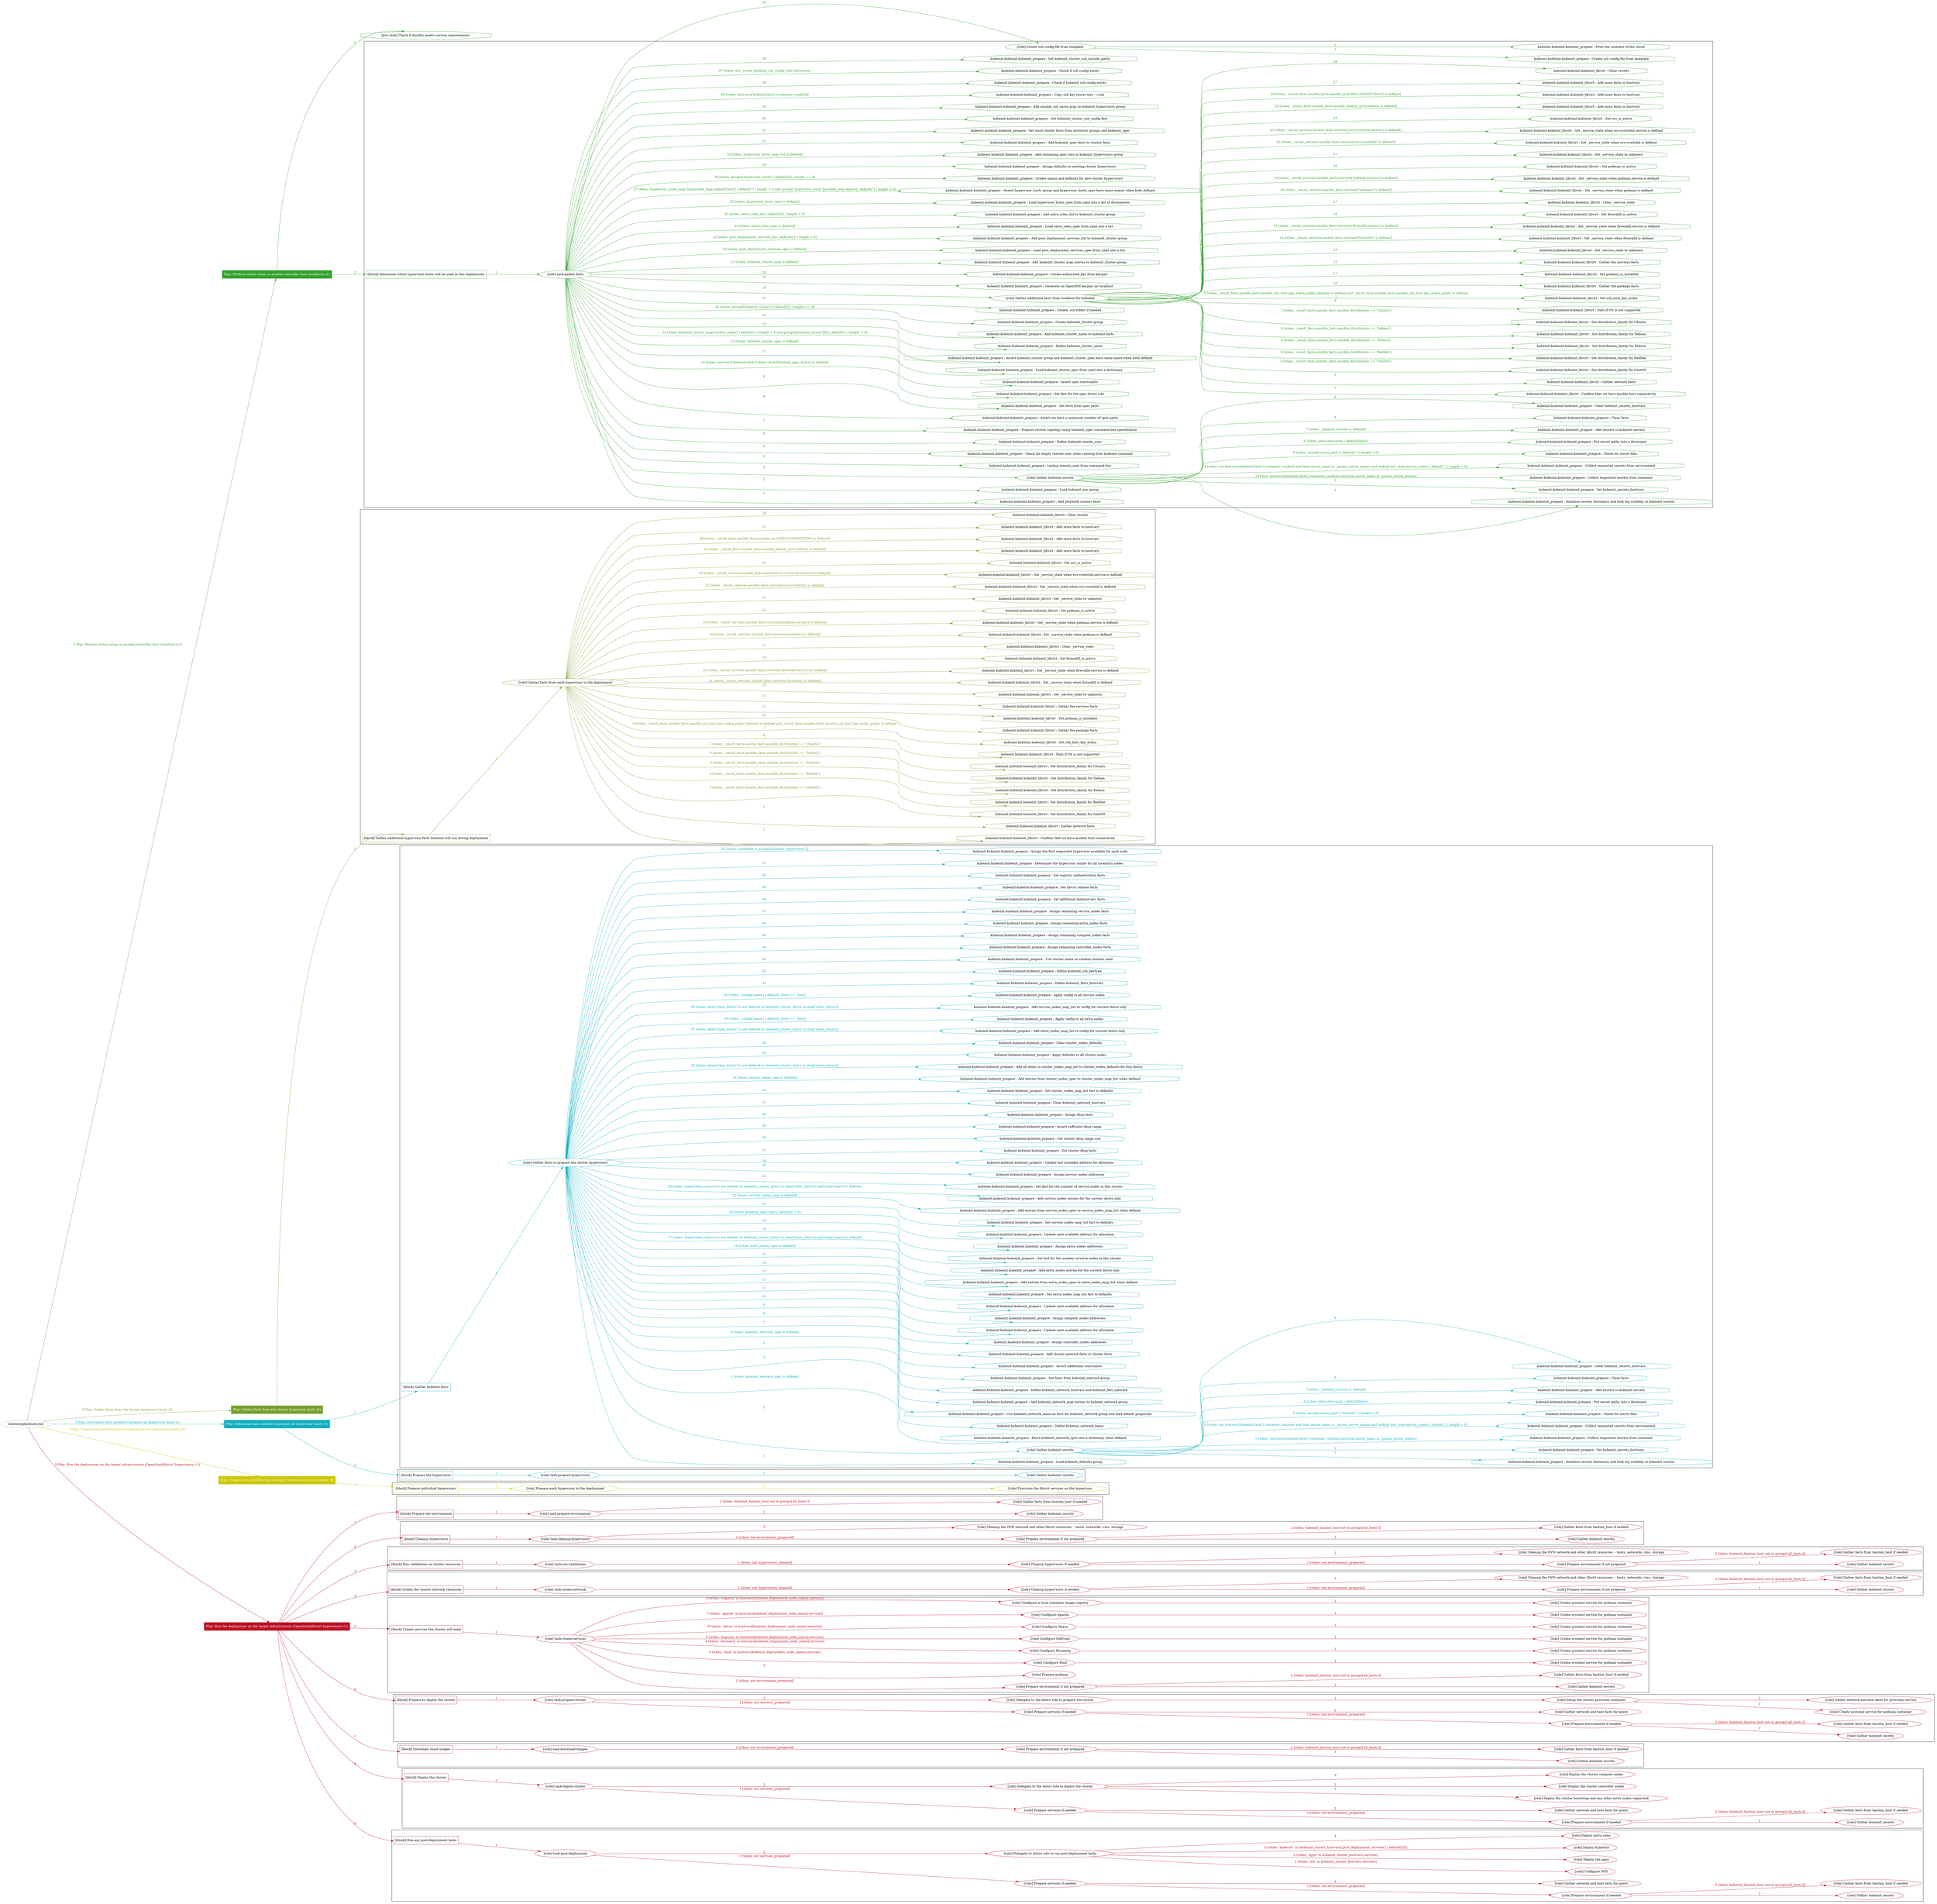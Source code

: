 digraph {
	graph [concentrate=true ordering=in rankdir=LR ratio=fill]
	edge [esep=5 sep=10]
	"kubeinit/playbook.yml" [URL="/home/runner/work/kubeinit/kubeinit/kubeinit/playbook.yml" id=playbook_02607053 style=dotted]
	"kubeinit/playbook.yml" -> play_e2afe4c3 [label="1 Play: Perform initial setup on ansible-controller host (localhost) (1)" color="#32a02c" fontcolor="#32a02c" id=edge_play_e2afe4c3 labeltooltip="1 Play: Perform initial setup on ansible-controller host (localhost) (1)" tooltip="1 Play: Perform initial setup on ansible-controller host (localhost) (1)"]
	subgraph "Play: Perform initial setup on ansible-controller host (localhost) (1)" {
		play_e2afe4c3 [label="Play: Perform initial setup on ansible-controller host (localhost) (1)" URL="/home/runner/work/kubeinit/kubeinit/kubeinit/playbook.yml" color="#32a02c" fontcolor="#ffffff" id=play_e2afe4c3 shape=box style=filled tooltip=localhost]
		pre_task_338be435 [label="[pre_task] Check if Ansible meets version requirements." URL="/home/runner/work/kubeinit/kubeinit/kubeinit/playbook.yml" color="#32a02c" id=pre_task_338be435 shape=octagon tooltip="Check if Ansible meets version requirements."]
		play_e2afe4c3 -> pre_task_338be435 [label="1 " color="#32a02c" fontcolor="#32a02c" id=edge_pre_task_338be435 labeltooltip="1 " tooltip="1 "]
		play_e2afe4c3 -> block_fbb8ac85 [label=2 color="#32a02c" fontcolor="#32a02c" id=edge_block_fbb8ac85 labeltooltip=2 tooltip=2]
		subgraph cluster_block_fbb8ac85 {
			block_fbb8ac85 [label="[block] Determine which hypervisor hosts will be used in this deployment" URL="/home/runner/work/kubeinit/kubeinit/kubeinit/playbook.yml" color="#32a02c" id=block_fbb8ac85 labeltooltip="Determine which hypervisor hosts will be used in this deployment" shape=box tooltip="Determine which hypervisor hosts will be used in this deployment"]
			block_fbb8ac85 -> role_18551eac [label="1 " color="#32a02c" fontcolor="#32a02c" id=edge_role_18551eac labeltooltip="1 " tooltip="1 "]
			subgraph "task-gather-facts" {
				role_18551eac [label="[role] task-gather-facts" URL="/home/runner/work/kubeinit/kubeinit/kubeinit/playbook.yml" color="#32a02c" id=role_18551eac tooltip="task-gather-facts"]
				task_84b323b8 [label="kubeinit.kubeinit.kubeinit_prepare : Add playbook context facts" URL="/home/runner/.ansible/collections/ansible_collections/kubeinit/kubeinit/roles/kubeinit_prepare/tasks/build_hypervisors_group.yml" color="#32a02c" id=task_84b323b8 shape=octagon tooltip="kubeinit.kubeinit.kubeinit_prepare : Add playbook context facts"]
				role_18551eac -> task_84b323b8 [label="1 " color="#32a02c" fontcolor="#32a02c" id=edge_task_84b323b8 labeltooltip="1 " tooltip="1 "]
				task_a8aacbfb [label="kubeinit.kubeinit.kubeinit_prepare : Load kubeinit_env group" URL="/home/runner/.ansible/collections/ansible_collections/kubeinit/kubeinit/roles/kubeinit_prepare/tasks/build_hypervisors_group.yml" color="#32a02c" id=task_a8aacbfb shape=octagon tooltip="kubeinit.kubeinit.kubeinit_prepare : Load kubeinit_env group"]
				role_18551eac -> task_a8aacbfb [label="2 " color="#32a02c" fontcolor="#32a02c" id=edge_task_a8aacbfb labeltooltip="2 " tooltip="2 "]
				role_18551eac -> role_a5597fe8 [label="3 " color="#32a02c" fontcolor="#32a02c" id=edge_role_a5597fe8 labeltooltip="3 " tooltip="3 "]
				subgraph "Gather kubeinit secrets" {
					role_a5597fe8 [label="[role] Gather kubeinit secrets" URL="/home/runner/.ansible/collections/ansible_collections/kubeinit/kubeinit/roles/kubeinit_prepare/tasks/build_hypervisors_group.yml" color="#32a02c" id=role_a5597fe8 tooltip="Gather kubeinit secrets"]
					task_70e4022e [label="kubeinit.kubeinit.kubeinit_prepare : Initialize secrets dictionary and task log visibility in kubeinit secrets" URL="/home/runner/.ansible/collections/ansible_collections/kubeinit/kubeinit/roles/kubeinit_prepare/tasks/gather_kubeinit_secrets.yml" color="#32a02c" id=task_70e4022e shape=octagon tooltip="kubeinit.kubeinit.kubeinit_prepare : Initialize secrets dictionary and task log visibility in kubeinit secrets"]
					role_a5597fe8 -> task_70e4022e [label="1 " color="#32a02c" fontcolor="#32a02c" id=edge_task_70e4022e labeltooltip="1 " tooltip="1 "]
					task_65c3c946 [label="kubeinit.kubeinit.kubeinit_prepare : Set kubeinit_secrets_hostvars" URL="/home/runner/.ansible/collections/ansible_collections/kubeinit/kubeinit/roles/kubeinit_prepare/tasks/gather_kubeinit_secrets.yml" color="#32a02c" id=task_65c3c946 shape=octagon tooltip="kubeinit.kubeinit.kubeinit_prepare : Set kubeinit_secrets_hostvars"]
					role_a5597fe8 -> task_65c3c946 [label="2 " color="#32a02c" fontcolor="#32a02c" id=edge_task_65c3c946 labeltooltip="2 " tooltip="2 "]
					task_e8ecc8b1 [label="kubeinit.kubeinit.kubeinit_prepare : Collect requested secrets from container" URL="/home/runner/.ansible/collections/ansible_collections/kubeinit/kubeinit/roles/kubeinit_prepare/tasks/gather_kubeinit_secrets.yml" color="#32a02c" id=task_e8ecc8b1 shape=octagon tooltip="kubeinit.kubeinit.kubeinit_prepare : Collect requested secrets from container"]
					role_a5597fe8 -> task_e8ecc8b1 [label="3 [when: hostvars['kubeinit-facts'].container_run|bool and item.secret_name in _param_secret_names]" color="#32a02c" fontcolor="#32a02c" id=edge_task_e8ecc8b1 labeltooltip="3 [when: hostvars['kubeinit-facts'].container_run|bool and item.secret_name in _param_secret_names]" tooltip="3 [when: hostvars['kubeinit-facts'].container_run|bool and item.secret_name in _param_secret_names]"]
					task_6e8eee46 [label="kubeinit.kubeinit.kubeinit_prepare : Collect requested secrets from environment" URL="/home/runner/.ansible/collections/ansible_collections/kubeinit/kubeinit/roles/kubeinit_prepare/tasks/gather_kubeinit_secrets.yml" color="#32a02c" id=task_6e8eee46 shape=octagon tooltip="kubeinit.kubeinit.kubeinit_prepare : Collect requested secrets from environment"]
					role_a5597fe8 -> task_6e8eee46 [label="4 [when: not hostvars['kubeinit-facts'].container_run|bool and item.secret_name in _param_secret_names and lookup('env',item.envvar_name) | default('') | length > 0]" color="#32a02c" fontcolor="#32a02c" id=edge_task_6e8eee46 labeltooltip="4 [when: not hostvars['kubeinit-facts'].container_run|bool and item.secret_name in _param_secret_names and lookup('env',item.envvar_name) | default('') | length > 0]" tooltip="4 [when: not hostvars['kubeinit-facts'].container_run|bool and item.secret_name in _param_secret_names and lookup('env',item.envvar_name) | default('') | length > 0]"]
					task_be990dc1 [label="kubeinit.kubeinit.kubeinit_prepare : Check for secret files" URL="/home/runner/.ansible/collections/ansible_collections/kubeinit/kubeinit/roles/kubeinit_prepare/tasks/gather_kubeinit_secrets.yml" color="#32a02c" id=task_be990dc1 shape=octagon tooltip="kubeinit.kubeinit.kubeinit_prepare : Check for secret files"]
					role_a5597fe8 -> task_be990dc1 [label="5 [when: secret['secret_path'] | default('') | length > 0]" color="#32a02c" fontcolor="#32a02c" id=edge_task_be990dc1 labeltooltip="5 [when: secret['secret_path'] | default('') | length > 0]" tooltip="5 [when: secret['secret_path'] | default('') | length > 0]"]
					task_392b23a3 [label="kubeinit.kubeinit.kubeinit_prepare : Put secret paths into a dictionary" URL="/home/runner/.ansible/collections/ansible_collections/kubeinit/kubeinit/roles/kubeinit_prepare/tasks/gather_kubeinit_secrets.yml" color="#32a02c" id=task_392b23a3 shape=octagon tooltip="kubeinit.kubeinit.kubeinit_prepare : Put secret paths into a dictionary"]
					role_a5597fe8 -> task_392b23a3 [label="6 [when: path.stat.exists | default(false)]" color="#32a02c" fontcolor="#32a02c" id=edge_task_392b23a3 labeltooltip="6 [when: path.stat.exists | default(false)]" tooltip="6 [when: path.stat.exists | default(false)]"]
					task_696b1808 [label="kubeinit.kubeinit.kubeinit_prepare : Add secrets to kubeinit secrets" URL="/home/runner/.ansible/collections/ansible_collections/kubeinit/kubeinit/roles/kubeinit_prepare/tasks/gather_kubeinit_secrets.yml" color="#32a02c" id=task_696b1808 shape=octagon tooltip="kubeinit.kubeinit.kubeinit_prepare : Add secrets to kubeinit secrets"]
					role_a5597fe8 -> task_696b1808 [label="7 [when: _kubeinit_secrets is defined]" color="#32a02c" fontcolor="#32a02c" id=edge_task_696b1808 labeltooltip="7 [when: _kubeinit_secrets is defined]" tooltip="7 [when: _kubeinit_secrets is defined]"]
					task_8e51ccc4 [label="kubeinit.kubeinit.kubeinit_prepare : Clear facts" URL="/home/runner/.ansible/collections/ansible_collections/kubeinit/kubeinit/roles/kubeinit_prepare/tasks/gather_kubeinit_secrets.yml" color="#32a02c" id=task_8e51ccc4 shape=octagon tooltip="kubeinit.kubeinit.kubeinit_prepare : Clear facts"]
					role_a5597fe8 -> task_8e51ccc4 [label="8 " color="#32a02c" fontcolor="#32a02c" id=edge_task_8e51ccc4 labeltooltip="8 " tooltip="8 "]
					task_15a14bb5 [label="kubeinit.kubeinit.kubeinit_prepare : Clear kubeinit_secrets_hostvars" URL="/home/runner/.ansible/collections/ansible_collections/kubeinit/kubeinit/roles/kubeinit_prepare/tasks/gather_kubeinit_secrets.yml" color="#32a02c" id=task_15a14bb5 shape=octagon tooltip="kubeinit.kubeinit.kubeinit_prepare : Clear kubeinit_secrets_hostvars"]
					role_a5597fe8 -> task_15a14bb5 [label="9 " color="#32a02c" fontcolor="#32a02c" id=edge_task_15a14bb5 labeltooltip="9 " tooltip="9 "]
				}
				task_16ec5c12 [label="kubeinit.kubeinit.kubeinit_prepare : Lookup remote_user from command-line" URL="/home/runner/.ansible/collections/ansible_collections/kubeinit/kubeinit/roles/kubeinit_prepare/tasks/build_hypervisors_group.yml" color="#32a02c" id=task_16ec5c12 shape=octagon tooltip="kubeinit.kubeinit.kubeinit_prepare : Lookup remote_user from command-line"]
				role_18551eac -> task_16ec5c12 [label="4 " color="#32a02c" fontcolor="#32a02c" id=edge_task_16ec5c12 labeltooltip="4 " tooltip="4 "]
				task_ef361a4e [label="kubeinit.kubeinit.kubeinit_prepare : Check for empty remote user when running from kubeinit container" URL="/home/runner/.ansible/collections/ansible_collections/kubeinit/kubeinit/roles/kubeinit_prepare/tasks/build_hypervisors_group.yml" color="#32a02c" id=task_ef361a4e shape=octagon tooltip="kubeinit.kubeinit.kubeinit_prepare : Check for empty remote user when running from kubeinit container"]
				role_18551eac -> task_ef361a4e [label="5 " color="#32a02c" fontcolor="#32a02c" id=edge_task_ef361a4e labeltooltip="5 " tooltip="5 "]
				task_5fb0c0ae [label="kubeinit.kubeinit.kubeinit_prepare : Define kubeinit remote_user" URL="/home/runner/.ansible/collections/ansible_collections/kubeinit/kubeinit/roles/kubeinit_prepare/tasks/build_hypervisors_group.yml" color="#32a02c" id=task_5fb0c0ae shape=octagon tooltip="kubeinit.kubeinit.kubeinit_prepare : Define kubeinit remote_user"]
				role_18551eac -> task_5fb0c0ae [label="6 " color="#32a02c" fontcolor="#32a02c" id=edge_task_5fb0c0ae labeltooltip="6 " tooltip="6 "]
				task_f2ec6f3f [label="kubeinit.kubeinit.kubeinit_prepare : Prepare cluster topology using kubeinit_spec command-line specification" URL="/home/runner/.ansible/collections/ansible_collections/kubeinit/kubeinit/roles/kubeinit_prepare/tasks/build_hypervisors_group.yml" color="#32a02c" id=task_f2ec6f3f shape=octagon tooltip="kubeinit.kubeinit.kubeinit_prepare : Prepare cluster topology using kubeinit_spec command-line specification"]
				role_18551eac -> task_f2ec6f3f [label="7 " color="#32a02c" fontcolor="#32a02c" id=edge_task_f2ec6f3f labeltooltip="7 " tooltip="7 "]
				task_2945c955 [label="kubeinit.kubeinit.kubeinit_prepare : Assert we have a minimum number of spec parts" URL="/home/runner/.ansible/collections/ansible_collections/kubeinit/kubeinit/roles/kubeinit_prepare/tasks/build_hypervisors_group.yml" color="#32a02c" id=task_2945c955 shape=octagon tooltip="kubeinit.kubeinit.kubeinit_prepare : Assert we have a minimum number of spec parts"]
				role_18551eac -> task_2945c955 [label="8 " color="#32a02c" fontcolor="#32a02c" id=edge_task_2945c955 labeltooltip="8 " tooltip="8 "]
				task_c8b99c3e [label="kubeinit.kubeinit.kubeinit_prepare : Set facts from spec parts" URL="/home/runner/.ansible/collections/ansible_collections/kubeinit/kubeinit/roles/kubeinit_prepare/tasks/build_hypervisors_group.yml" color="#32a02c" id=task_c8b99c3e shape=octagon tooltip="kubeinit.kubeinit.kubeinit_prepare : Set facts from spec parts"]
				role_18551eac -> task_c8b99c3e [label="9 " color="#32a02c" fontcolor="#32a02c" id=edge_task_c8b99c3e labeltooltip="9 " tooltip="9 "]
				task_10ea8f10 [label="kubeinit.kubeinit.kubeinit_prepare : Set fact for the spec distro role" URL="/home/runner/.ansible/collections/ansible_collections/kubeinit/kubeinit/roles/kubeinit_prepare/tasks/build_hypervisors_group.yml" color="#32a02c" id=task_10ea8f10 shape=octagon tooltip="kubeinit.kubeinit.kubeinit_prepare : Set fact for the spec distro role"]
				role_18551eac -> task_10ea8f10 [label="10 [when: hostvars['kubeinit-facts'].distro_facts[kubeinit_spec_distro] is defined]" color="#32a02c" fontcolor="#32a02c" id=edge_task_10ea8f10 labeltooltip="10 [when: hostvars['kubeinit-facts'].distro_facts[kubeinit_spec_distro] is defined]" tooltip="10 [when: hostvars['kubeinit-facts'].distro_facts[kubeinit_spec_distro] is defined]"]
				task_3332496a [label="kubeinit.kubeinit.kubeinit_prepare : Assert spec constraints" URL="/home/runner/.ansible/collections/ansible_collections/kubeinit/kubeinit/roles/kubeinit_prepare/tasks/build_hypervisors_group.yml" color="#32a02c" id=task_3332496a shape=octagon tooltip="kubeinit.kubeinit.kubeinit_prepare : Assert spec constraints"]
				role_18551eac -> task_3332496a [label="11 " color="#32a02c" fontcolor="#32a02c" id=edge_task_3332496a labeltooltip="11 " tooltip="11 "]
				task_2ebcd505 [label="kubeinit.kubeinit.kubeinit_prepare : Load kubeinit_cluster_spec from yaml into a dictionary" URL="/home/runner/.ansible/collections/ansible_collections/kubeinit/kubeinit/roles/kubeinit_prepare/tasks/build_hypervisors_group.yml" color="#32a02c" id=task_2ebcd505 shape=octagon tooltip="kubeinit.kubeinit.kubeinit_prepare : Load kubeinit_cluster_spec from yaml into a dictionary"]
				role_18551eac -> task_2ebcd505 [label="12 [when: kubeinit_cluster_spec is defined]" color="#32a02c" fontcolor="#32a02c" id=edge_task_2ebcd505 labeltooltip="12 [when: kubeinit_cluster_spec is defined]" tooltip="12 [when: kubeinit_cluster_spec is defined]"]
				task_b7e09112 [label="kubeinit.kubeinit.kubeinit_prepare : Assert kubeinit_cluster group and kubeinit_cluster_spec have same name when both defined" URL="/home/runner/.ansible/collections/ansible_collections/kubeinit/kubeinit/roles/kubeinit_prepare/tasks/build_hypervisors_group.yml" color="#32a02c" id=task_b7e09112 shape=octagon tooltip="kubeinit.kubeinit.kubeinit_prepare : Assert kubeinit_cluster group and kubeinit_cluster_spec have same name when both defined"]
				role_18551eac -> task_b7e09112 [label="13 [when: kubeinit_cluster_map['cluster_name'] | default('') | length > 0 and groups['kubeinit_cluster'][0] | default('') | length > 0]" color="#32a02c" fontcolor="#32a02c" id=edge_task_b7e09112 labeltooltip="13 [when: kubeinit_cluster_map['cluster_name'] | default('') | length > 0 and groups['kubeinit_cluster'][0] | default('') | length > 0]" tooltip="13 [when: kubeinit_cluster_map['cluster_name'] | default('') | length > 0 and groups['kubeinit_cluster'][0] | default('') | length > 0]"]
				task_54e914d1 [label="kubeinit.kubeinit.kubeinit_prepare : Define kubeinit_cluster_name" URL="/home/runner/.ansible/collections/ansible_collections/kubeinit/kubeinit/roles/kubeinit_prepare/tasks/build_hypervisors_group.yml" color="#32a02c" id=task_54e914d1 shape=octagon tooltip="kubeinit.kubeinit.kubeinit_prepare : Define kubeinit_cluster_name"]
				role_18551eac -> task_54e914d1 [label="14 " color="#32a02c" fontcolor="#32a02c" id=edge_task_54e914d1 labeltooltip="14 " tooltip="14 "]
				task_c110120e [label="kubeinit.kubeinit.kubeinit_prepare : Add kubeinit_cluster_name to kubeinit-facts" URL="/home/runner/.ansible/collections/ansible_collections/kubeinit/kubeinit/roles/kubeinit_prepare/tasks/build_hypervisors_group.yml" color="#32a02c" id=task_c110120e shape=octagon tooltip="kubeinit.kubeinit.kubeinit_prepare : Add kubeinit_cluster_name to kubeinit-facts"]
				role_18551eac -> task_c110120e [label="15 " color="#32a02c" fontcolor="#32a02c" id=edge_task_c110120e labeltooltip="15 " tooltip="15 "]
				task_cbfb4d38 [label="kubeinit.kubeinit.kubeinit_prepare : Create kubeinit_cluster group" URL="/home/runner/.ansible/collections/ansible_collections/kubeinit/kubeinit/roles/kubeinit_prepare/tasks/build_hypervisors_group.yml" color="#32a02c" id=task_cbfb4d38 shape=octagon tooltip="kubeinit.kubeinit.kubeinit_prepare : Create kubeinit_cluster group"]
				role_18551eac -> task_cbfb4d38 [label="16 [when: groups['kubeinit_cluster'] | default([]) | length == 0]" color="#32a02c" fontcolor="#32a02c" id=edge_task_cbfb4d38 labeltooltip="16 [when: groups['kubeinit_cluster'] | default([]) | length == 0]" tooltip="16 [when: groups['kubeinit_cluster'] | default([]) | length == 0]"]
				task_65bdfdb4 [label="kubeinit.kubeinit.kubeinit_prepare : Create .ssh folder if needed" URL="/home/runner/.ansible/collections/ansible_collections/kubeinit/kubeinit/roles/kubeinit_prepare/tasks/build_hypervisors_group.yml" color="#32a02c" id=task_65bdfdb4 shape=octagon tooltip="kubeinit.kubeinit.kubeinit_prepare : Create .ssh folder if needed"]
				role_18551eac -> task_65bdfdb4 [label="17 " color="#32a02c" fontcolor="#32a02c" id=edge_task_65bdfdb4 labeltooltip="17 " tooltip="17 "]
				role_18551eac -> role_d31353c3 [label="18 " color="#32a02c" fontcolor="#32a02c" id=edge_role_d31353c3 labeltooltip="18 " tooltip="18 "]
				subgraph "Gather additional facts from localhost for kubeinit" {
					role_d31353c3 [label="[role] Gather additional facts from localhost for kubeinit" URL="/home/runner/.ansible/collections/ansible_collections/kubeinit/kubeinit/roles/kubeinit_prepare/tasks/build_hypervisors_group.yml" color="#32a02c" id=role_d31353c3 tooltip="Gather additional facts from localhost for kubeinit"]
					task_5f34b4ac [label="kubeinit.kubeinit.kubeinit_libvirt : Confirm that we have ansible host connectivity" URL="/home/runner/.ansible/collections/ansible_collections/kubeinit/kubeinit/roles/kubeinit_libvirt/tasks/gather_host_facts.yml" color="#32a02c" id=task_5f34b4ac shape=octagon tooltip="kubeinit.kubeinit.kubeinit_libvirt : Confirm that we have ansible host connectivity"]
					role_d31353c3 -> task_5f34b4ac [label="1 " color="#32a02c" fontcolor="#32a02c" id=edge_task_5f34b4ac labeltooltip="1 " tooltip="1 "]
					task_aada9789 [label="kubeinit.kubeinit.kubeinit_libvirt : Gather network facts" URL="/home/runner/.ansible/collections/ansible_collections/kubeinit/kubeinit/roles/kubeinit_libvirt/tasks/gather_host_facts.yml" color="#32a02c" id=task_aada9789 shape=octagon tooltip="kubeinit.kubeinit.kubeinit_libvirt : Gather network facts"]
					role_d31353c3 -> task_aada9789 [label="2 " color="#32a02c" fontcolor="#32a02c" id=edge_task_aada9789 labeltooltip="2 " tooltip="2 "]
					task_cdfb8a6f [label="kubeinit.kubeinit.kubeinit_libvirt : Set distribution_family for CentOS" URL="/home/runner/.ansible/collections/ansible_collections/kubeinit/kubeinit/roles/kubeinit_libvirt/tasks/gather_host_facts.yml" color="#32a02c" id=task_cdfb8a6f shape=octagon tooltip="kubeinit.kubeinit.kubeinit_libvirt : Set distribution_family for CentOS"]
					role_d31353c3 -> task_cdfb8a6f [label="3 [when: _result_facts.ansible_facts.ansible_distribution == 'CentOS']" color="#32a02c" fontcolor="#32a02c" id=edge_task_cdfb8a6f labeltooltip="3 [when: _result_facts.ansible_facts.ansible_distribution == 'CentOS']" tooltip="3 [when: _result_facts.ansible_facts.ansible_distribution == 'CentOS']"]
					task_02ecb010 [label="kubeinit.kubeinit.kubeinit_libvirt : Set distribution_family for RedHat" URL="/home/runner/.ansible/collections/ansible_collections/kubeinit/kubeinit/roles/kubeinit_libvirt/tasks/gather_host_facts.yml" color="#32a02c" id=task_02ecb010 shape=octagon tooltip="kubeinit.kubeinit.kubeinit_libvirt : Set distribution_family for RedHat"]
					role_d31353c3 -> task_02ecb010 [label="4 [when: _result_facts.ansible_facts.ansible_distribution == 'RedHat']" color="#32a02c" fontcolor="#32a02c" id=edge_task_02ecb010 labeltooltip="4 [when: _result_facts.ansible_facts.ansible_distribution == 'RedHat']" tooltip="4 [when: _result_facts.ansible_facts.ansible_distribution == 'RedHat']"]
					task_d34f4f5a [label="kubeinit.kubeinit.kubeinit_libvirt : Set distribution_family for Fedora" URL="/home/runner/.ansible/collections/ansible_collections/kubeinit/kubeinit/roles/kubeinit_libvirt/tasks/gather_host_facts.yml" color="#32a02c" id=task_d34f4f5a shape=octagon tooltip="kubeinit.kubeinit.kubeinit_libvirt : Set distribution_family for Fedora"]
					role_d31353c3 -> task_d34f4f5a [label="5 [when: _result_facts.ansible_facts.ansible_distribution == 'Fedora']" color="#32a02c" fontcolor="#32a02c" id=edge_task_d34f4f5a labeltooltip="5 [when: _result_facts.ansible_facts.ansible_distribution == 'Fedora']" tooltip="5 [when: _result_facts.ansible_facts.ansible_distribution == 'Fedora']"]
					task_86744331 [label="kubeinit.kubeinit.kubeinit_libvirt : Set distribution_family for Debian" URL="/home/runner/.ansible/collections/ansible_collections/kubeinit/kubeinit/roles/kubeinit_libvirt/tasks/gather_host_facts.yml" color="#32a02c" id=task_86744331 shape=octagon tooltip="kubeinit.kubeinit.kubeinit_libvirt : Set distribution_family for Debian"]
					role_d31353c3 -> task_86744331 [label="6 [when: _result_facts.ansible_facts.ansible_distribution == 'Debian']" color="#32a02c" fontcolor="#32a02c" id=edge_task_86744331 labeltooltip="6 [when: _result_facts.ansible_facts.ansible_distribution == 'Debian']" tooltip="6 [when: _result_facts.ansible_facts.ansible_distribution == 'Debian']"]
					task_df635ed9 [label="kubeinit.kubeinit.kubeinit_libvirt : Set distribution_family for Ubuntu" URL="/home/runner/.ansible/collections/ansible_collections/kubeinit/kubeinit/roles/kubeinit_libvirt/tasks/gather_host_facts.yml" color="#32a02c" id=task_df635ed9 shape=octagon tooltip="kubeinit.kubeinit.kubeinit_libvirt : Set distribution_family for Ubuntu"]
					role_d31353c3 -> task_df635ed9 [label="7 [when: _result_facts.ansible_facts.ansible_distribution == 'Ubuntu']" color="#32a02c" fontcolor="#32a02c" id=edge_task_df635ed9 labeltooltip="7 [when: _result_facts.ansible_facts.ansible_distribution == 'Ubuntu']" tooltip="7 [when: _result_facts.ansible_facts.ansible_distribution == 'Ubuntu']"]
					task_5b925d72 [label="kubeinit.kubeinit.kubeinit_libvirt : Fails if OS is not supported" URL="/home/runner/.ansible/collections/ansible_collections/kubeinit/kubeinit/roles/kubeinit_libvirt/tasks/gather_host_facts.yml" color="#32a02c" id=task_5b925d72 shape=octagon tooltip="kubeinit.kubeinit.kubeinit_libvirt : Fails if OS is not supported"]
					role_d31353c3 -> task_5b925d72 [label="8 " color="#32a02c" fontcolor="#32a02c" id=edge_task_5b925d72 labeltooltip="8 " tooltip="8 "]
					task_5bbf33bd [label="kubeinit.kubeinit.kubeinit_libvirt : Set ssh_host_key_ecdsa" URL="/home/runner/.ansible/collections/ansible_collections/kubeinit/kubeinit/roles/kubeinit_libvirt/tasks/gather_host_facts.yml" color="#32a02c" id=task_5bbf33bd shape=octagon tooltip="kubeinit.kubeinit.kubeinit_libvirt : Set ssh_host_key_ecdsa"]
					role_d31353c3 -> task_5bbf33bd [label="9 [when: _result_facts.ansible_facts.ansible_ssh_host_key_ecdsa_public_keytype is defined and _result_facts.ansible_facts.ansible_ssh_host_key_ecdsa_public is defined
]" color="#32a02c" fontcolor="#32a02c" id=edge_task_5bbf33bd labeltooltip="9 [when: _result_facts.ansible_facts.ansible_ssh_host_key_ecdsa_public_keytype is defined and _result_facts.ansible_facts.ansible_ssh_host_key_ecdsa_public is defined
]" tooltip="9 [when: _result_facts.ansible_facts.ansible_ssh_host_key_ecdsa_public_keytype is defined and _result_facts.ansible_facts.ansible_ssh_host_key_ecdsa_public is defined
]"]
					task_d6c50c45 [label="kubeinit.kubeinit.kubeinit_libvirt : Gather the package facts" URL="/home/runner/.ansible/collections/ansible_collections/kubeinit/kubeinit/roles/kubeinit_libvirt/tasks/gather_host_facts.yml" color="#32a02c" id=task_d6c50c45 shape=octagon tooltip="kubeinit.kubeinit.kubeinit_libvirt : Gather the package facts"]
					role_d31353c3 -> task_d6c50c45 [label="10 " color="#32a02c" fontcolor="#32a02c" id=edge_task_d6c50c45 labeltooltip="10 " tooltip="10 "]
					task_d2f16de8 [label="kubeinit.kubeinit.kubeinit_libvirt : Set podman_is_installed" URL="/home/runner/.ansible/collections/ansible_collections/kubeinit/kubeinit/roles/kubeinit_libvirt/tasks/gather_host_facts.yml" color="#32a02c" id=task_d2f16de8 shape=octagon tooltip="kubeinit.kubeinit.kubeinit_libvirt : Set podman_is_installed"]
					role_d31353c3 -> task_d2f16de8 [label="11 " color="#32a02c" fontcolor="#32a02c" id=edge_task_d2f16de8 labeltooltip="11 " tooltip="11 "]
					task_0b25c71a [label="kubeinit.kubeinit.kubeinit_libvirt : Gather the services facts" URL="/home/runner/.ansible/collections/ansible_collections/kubeinit/kubeinit/roles/kubeinit_libvirt/tasks/gather_host_facts.yml" color="#32a02c" id=task_0b25c71a shape=octagon tooltip="kubeinit.kubeinit.kubeinit_libvirt : Gather the services facts"]
					role_d31353c3 -> task_0b25c71a [label="12 " color="#32a02c" fontcolor="#32a02c" id=edge_task_0b25c71a labeltooltip="12 " tooltip="12 "]
					task_724cb760 [label="kubeinit.kubeinit.kubeinit_libvirt : Set _service_state to unknown" URL="/home/runner/.ansible/collections/ansible_collections/kubeinit/kubeinit/roles/kubeinit_libvirt/tasks/gather_host_facts.yml" color="#32a02c" id=task_724cb760 shape=octagon tooltip="kubeinit.kubeinit.kubeinit_libvirt : Set _service_state to unknown"]
					role_d31353c3 -> task_724cb760 [label="13 " color="#32a02c" fontcolor="#32a02c" id=edge_task_724cb760 labeltooltip="13 " tooltip="13 "]
					task_a2e6e8bd [label="kubeinit.kubeinit.kubeinit_libvirt : Set _service_state when firewalld is defined" URL="/home/runner/.ansible/collections/ansible_collections/kubeinit/kubeinit/roles/kubeinit_libvirt/tasks/gather_host_facts.yml" color="#32a02c" id=task_a2e6e8bd shape=octagon tooltip="kubeinit.kubeinit.kubeinit_libvirt : Set _service_state when firewalld is defined"]
					role_d31353c3 -> task_a2e6e8bd [label="14 [when: _result_services.ansible_facts.services['firewalld'] is defined]" color="#32a02c" fontcolor="#32a02c" id=edge_task_a2e6e8bd labeltooltip="14 [when: _result_services.ansible_facts.services['firewalld'] is defined]" tooltip="14 [when: _result_services.ansible_facts.services['firewalld'] is defined]"]
					task_916888d4 [label="kubeinit.kubeinit.kubeinit_libvirt : Set _service_state when firewalld.service is defined" URL="/home/runner/.ansible/collections/ansible_collections/kubeinit/kubeinit/roles/kubeinit_libvirt/tasks/gather_host_facts.yml" color="#32a02c" id=task_916888d4 shape=octagon tooltip="kubeinit.kubeinit.kubeinit_libvirt : Set _service_state when firewalld.service is defined"]
					role_d31353c3 -> task_916888d4 [label="15 [when: _result_services.ansible_facts.services['firewalld.service'] is defined]" color="#32a02c" fontcolor="#32a02c" id=edge_task_916888d4 labeltooltip="15 [when: _result_services.ansible_facts.services['firewalld.service'] is defined]" tooltip="15 [when: _result_services.ansible_facts.services['firewalld.service'] is defined]"]
					task_52130e6e [label="kubeinit.kubeinit.kubeinit_libvirt : Set firewalld_is_active" URL="/home/runner/.ansible/collections/ansible_collections/kubeinit/kubeinit/roles/kubeinit_libvirt/tasks/gather_host_facts.yml" color="#32a02c" id=task_52130e6e shape=octagon tooltip="kubeinit.kubeinit.kubeinit_libvirt : Set firewalld_is_active"]
					role_d31353c3 -> task_52130e6e [label="16 " color="#32a02c" fontcolor="#32a02c" id=edge_task_52130e6e labeltooltip="16 " tooltip="16 "]
					task_c99c7ba7 [label="kubeinit.kubeinit.kubeinit_libvirt : Clear _service_state" URL="/home/runner/.ansible/collections/ansible_collections/kubeinit/kubeinit/roles/kubeinit_libvirt/tasks/gather_host_facts.yml" color="#32a02c" id=task_c99c7ba7 shape=octagon tooltip="kubeinit.kubeinit.kubeinit_libvirt : Clear _service_state"]
					role_d31353c3 -> task_c99c7ba7 [label="17 " color="#32a02c" fontcolor="#32a02c" id=edge_task_c99c7ba7 labeltooltip="17 " tooltip="17 "]
					task_d9193b6b [label="kubeinit.kubeinit.kubeinit_libvirt : Set _service_state when podman is defined" URL="/home/runner/.ansible/collections/ansible_collections/kubeinit/kubeinit/roles/kubeinit_libvirt/tasks/gather_host_facts.yml" color="#32a02c" id=task_d9193b6b shape=octagon tooltip="kubeinit.kubeinit.kubeinit_libvirt : Set _service_state when podman is defined"]
					role_d31353c3 -> task_d9193b6b [label="18 [when: _result_services.ansible_facts.services['podman'] is defined]" color="#32a02c" fontcolor="#32a02c" id=edge_task_d9193b6b labeltooltip="18 [when: _result_services.ansible_facts.services['podman'] is defined]" tooltip="18 [when: _result_services.ansible_facts.services['podman'] is defined]"]
					task_81f015cd [label="kubeinit.kubeinit.kubeinit_libvirt : Set _service_state when podman.service is defined" URL="/home/runner/.ansible/collections/ansible_collections/kubeinit/kubeinit/roles/kubeinit_libvirt/tasks/gather_host_facts.yml" color="#32a02c" id=task_81f015cd shape=octagon tooltip="kubeinit.kubeinit.kubeinit_libvirt : Set _service_state when podman.service is defined"]
					role_d31353c3 -> task_81f015cd [label="19 [when: _result_services.ansible_facts.services['podman.service'] is defined]" color="#32a02c" fontcolor="#32a02c" id=edge_task_81f015cd labeltooltip="19 [when: _result_services.ansible_facts.services['podman.service'] is defined]" tooltip="19 [when: _result_services.ansible_facts.services['podman.service'] is defined]"]
					task_2cd22ab7 [label="kubeinit.kubeinit.kubeinit_libvirt : Set podman_is_active" URL="/home/runner/.ansible/collections/ansible_collections/kubeinit/kubeinit/roles/kubeinit_libvirt/tasks/gather_host_facts.yml" color="#32a02c" id=task_2cd22ab7 shape=octagon tooltip="kubeinit.kubeinit.kubeinit_libvirt : Set podman_is_active"]
					role_d31353c3 -> task_2cd22ab7 [label="20 " color="#32a02c" fontcolor="#32a02c" id=edge_task_2cd22ab7 labeltooltip="20 " tooltip="20 "]
					task_cbaee879 [label="kubeinit.kubeinit.kubeinit_libvirt : Set _service_state to unknown" URL="/home/runner/.ansible/collections/ansible_collections/kubeinit/kubeinit/roles/kubeinit_libvirt/tasks/gather_host_facts.yml" color="#32a02c" id=task_cbaee879 shape=octagon tooltip="kubeinit.kubeinit.kubeinit_libvirt : Set _service_state to unknown"]
					role_d31353c3 -> task_cbaee879 [label="21 " color="#32a02c" fontcolor="#32a02c" id=edge_task_cbaee879 labeltooltip="21 " tooltip="21 "]
					task_1c7a0f15 [label="kubeinit.kubeinit.kubeinit_libvirt : Set _service_state when ovs-vswitchd is defined" URL="/home/runner/.ansible/collections/ansible_collections/kubeinit/kubeinit/roles/kubeinit_libvirt/tasks/gather_host_facts.yml" color="#32a02c" id=task_1c7a0f15 shape=octagon tooltip="kubeinit.kubeinit.kubeinit_libvirt : Set _service_state when ovs-vswitchd is defined"]
					role_d31353c3 -> task_1c7a0f15 [label="22 [when: _result_services.ansible_facts.services['ovs-vswitchd'] is defined]" color="#32a02c" fontcolor="#32a02c" id=edge_task_1c7a0f15 labeltooltip="22 [when: _result_services.ansible_facts.services['ovs-vswitchd'] is defined]" tooltip="22 [when: _result_services.ansible_facts.services['ovs-vswitchd'] is defined]"]
					task_1d47b131 [label="kubeinit.kubeinit.kubeinit_libvirt : Set _service_state when ovs-vswitchd.service is defined" URL="/home/runner/.ansible/collections/ansible_collections/kubeinit/kubeinit/roles/kubeinit_libvirt/tasks/gather_host_facts.yml" color="#32a02c" id=task_1d47b131 shape=octagon tooltip="kubeinit.kubeinit.kubeinit_libvirt : Set _service_state when ovs-vswitchd.service is defined"]
					role_d31353c3 -> task_1d47b131 [label="23 [when: _result_services.ansible_facts.services['ovs-vswitchd.service'] is defined]" color="#32a02c" fontcolor="#32a02c" id=edge_task_1d47b131 labeltooltip="23 [when: _result_services.ansible_facts.services['ovs-vswitchd.service'] is defined]" tooltip="23 [when: _result_services.ansible_facts.services['ovs-vswitchd.service'] is defined]"]
					task_61ac5741 [label="kubeinit.kubeinit.kubeinit_libvirt : Set ovs_is_active" URL="/home/runner/.ansible/collections/ansible_collections/kubeinit/kubeinit/roles/kubeinit_libvirt/tasks/gather_host_facts.yml" color="#32a02c" id=task_61ac5741 shape=octagon tooltip="kubeinit.kubeinit.kubeinit_libvirt : Set ovs_is_active"]
					role_d31353c3 -> task_61ac5741 [label="24 " color="#32a02c" fontcolor="#32a02c" id=edge_task_61ac5741 labeltooltip="24 " tooltip="24 "]
					task_e4150e62 [label="kubeinit.kubeinit.kubeinit_libvirt : Add more facts to hostvars" URL="/home/runner/.ansible/collections/ansible_collections/kubeinit/kubeinit/roles/kubeinit_libvirt/tasks/gather_host_facts.yml" color="#32a02c" id=task_e4150e62 shape=octagon tooltip="kubeinit.kubeinit.kubeinit_libvirt : Add more facts to hostvars"]
					role_d31353c3 -> task_e4150e62 [label="25 [when: _result_facts.ansible_facts.ansible_default_ipv4.address is defined]" color="#32a02c" fontcolor="#32a02c" id=edge_task_e4150e62 labeltooltip="25 [when: _result_facts.ansible_facts.ansible_default_ipv4.address is defined]" tooltip="25 [when: _result_facts.ansible_facts.ansible_default_ipv4.address is defined]"]
					task_7fc9096c [label="kubeinit.kubeinit.kubeinit_libvirt : Add more facts to hostvars" URL="/home/runner/.ansible/collections/ansible_collections/kubeinit/kubeinit/roles/kubeinit_libvirt/tasks/gather_host_facts.yml" color="#32a02c" id=task_7fc9096c shape=octagon tooltip="kubeinit.kubeinit.kubeinit_libvirt : Add more facts to hostvars"]
					role_d31353c3 -> task_7fc9096c [label="26 [when: _result_facts.ansible_facts.ansible_env['SSH_CONNECTION'] is defined]" color="#32a02c" fontcolor="#32a02c" id=edge_task_7fc9096c labeltooltip="26 [when: _result_facts.ansible_facts.ansible_env['SSH_CONNECTION'] is defined]" tooltip="26 [when: _result_facts.ansible_facts.ansible_env['SSH_CONNECTION'] is defined]"]
					task_06200338 [label="kubeinit.kubeinit.kubeinit_libvirt : Add more facts to hostvars" URL="/home/runner/.ansible/collections/ansible_collections/kubeinit/kubeinit/roles/kubeinit_libvirt/tasks/gather_host_facts.yml" color="#32a02c" id=task_06200338 shape=octagon tooltip="kubeinit.kubeinit.kubeinit_libvirt : Add more facts to hostvars"]
					role_d31353c3 -> task_06200338 [label="27 " color="#32a02c" fontcolor="#32a02c" id=edge_task_06200338 labeltooltip="27 " tooltip="27 "]
					task_50e81d1d [label="kubeinit.kubeinit.kubeinit_libvirt : Clear results" URL="/home/runner/.ansible/collections/ansible_collections/kubeinit/kubeinit/roles/kubeinit_libvirt/tasks/gather_host_facts.yml" color="#32a02c" id=task_50e81d1d shape=octagon tooltip="kubeinit.kubeinit.kubeinit_libvirt : Clear results"]
					role_d31353c3 -> task_50e81d1d [label="28 " color="#32a02c" fontcolor="#32a02c" id=edge_task_50e81d1d labeltooltip="28 " tooltip="28 "]
				}
				task_2729a437 [label="kubeinit.kubeinit.kubeinit_prepare : Generate an OpenSSH keypair on localhost" URL="/home/runner/.ansible/collections/ansible_collections/kubeinit/kubeinit/roles/kubeinit_prepare/tasks/build_hypervisors_group.yml" color="#32a02c" id=task_2729a437 shape=octagon tooltip="kubeinit.kubeinit.kubeinit_prepare : Generate an OpenSSH keypair on localhost"]
				role_18551eac -> task_2729a437 [label="19 " color="#32a02c" fontcolor="#32a02c" id=edge_task_2729a437 labeltooltip="19 " tooltip="19 "]
				task_a3367464 [label="kubeinit.kubeinit.kubeinit_prepare : Create authorized_key from keypair" URL="/home/runner/.ansible/collections/ansible_collections/kubeinit/kubeinit/roles/kubeinit_prepare/tasks/build_hypervisors_group.yml" color="#32a02c" id=task_a3367464 shape=octagon tooltip="kubeinit.kubeinit.kubeinit_prepare : Create authorized_key from keypair"]
				role_18551eac -> task_a3367464 [label="20 " color="#32a02c" fontcolor="#32a02c" id=edge_task_a3367464 labeltooltip="20 " tooltip="20 "]
				task_5e49f1ac [label="kubeinit.kubeinit.kubeinit_prepare : Add kubeinit_cluster_map entries to kubeinit_cluster group" URL="/home/runner/.ansible/collections/ansible_collections/kubeinit/kubeinit/roles/kubeinit_prepare/tasks/build_hypervisors_group.yml" color="#32a02c" id=task_5e49f1ac shape=octagon tooltip="kubeinit.kubeinit.kubeinit_prepare : Add kubeinit_cluster_map entries to kubeinit_cluster group"]
				role_18551eac -> task_5e49f1ac [label="21 [when: kubeinit_cluster_map is defined]" color="#32a02c" fontcolor="#32a02c" id=edge_task_5e49f1ac labeltooltip="21 [when: kubeinit_cluster_map is defined]" tooltip="21 [when: kubeinit_cluster_map is defined]"]
				task_b521652d [label="kubeinit.kubeinit.kubeinit_prepare : Load post_deployment_services_spec from yaml into a list" URL="/home/runner/.ansible/collections/ansible_collections/kubeinit/kubeinit/roles/kubeinit_prepare/tasks/build_hypervisors_group.yml" color="#32a02c" id=task_b521652d shape=octagon tooltip="kubeinit.kubeinit.kubeinit_prepare : Load post_deployment_services_spec from yaml into a list"]
				role_18551eac -> task_b521652d [label="22 [when: post_deployment_services_spec is defined]" color="#32a02c" fontcolor="#32a02c" id=edge_task_b521652d labeltooltip="22 [when: post_deployment_services_spec is defined]" tooltip="22 [when: post_deployment_services_spec is defined]"]
				task_71a3f0d8 [label="kubeinit.kubeinit.kubeinit_prepare : Add post_deployment_services_list to kubeinit_cluster group" URL="/home/runner/.ansible/collections/ansible_collections/kubeinit/kubeinit/roles/kubeinit_prepare/tasks/build_hypervisors_group.yml" color="#32a02c" id=task_71a3f0d8 shape=octagon tooltip="kubeinit.kubeinit.kubeinit_prepare : Add post_deployment_services_list to kubeinit_cluster group"]
				role_18551eac -> task_71a3f0d8 [label="23 [when: post_deployment_services_list | default([]) | length > 0]" color="#32a02c" fontcolor="#32a02c" id=edge_task_71a3f0d8 labeltooltip="23 [when: post_deployment_services_list | default([]) | length > 0]" tooltip="23 [when: post_deployment_services_list | default([]) | length > 0]"]
				task_d4947d40 [label="kubeinit.kubeinit.kubeinit_prepare : Load extra_roles_spec from yaml into a list" URL="/home/runner/.ansible/collections/ansible_collections/kubeinit/kubeinit/roles/kubeinit_prepare/tasks/build_hypervisors_group.yml" color="#32a02c" id=task_d4947d40 shape=octagon tooltip="kubeinit.kubeinit.kubeinit_prepare : Load extra_roles_spec from yaml into a list"]
				role_18551eac -> task_d4947d40 [label="24 [when: extra_roles_spec is defined]" color="#32a02c" fontcolor="#32a02c" id=edge_task_d4947d40 labeltooltip="24 [when: extra_roles_spec is defined]" tooltip="24 [when: extra_roles_spec is defined]"]
				task_c240c617 [label="kubeinit.kubeinit.kubeinit_prepare : Add extra_roles_list to kubeinit_cluster group" URL="/home/runner/.ansible/collections/ansible_collections/kubeinit/kubeinit/roles/kubeinit_prepare/tasks/build_hypervisors_group.yml" color="#32a02c" id=task_c240c617 shape=octagon tooltip="kubeinit.kubeinit.kubeinit_prepare : Add extra_roles_list to kubeinit_cluster group"]
				role_18551eac -> task_c240c617 [label="25 [when: extra_roles_list | default([]) | length > 0]" color="#32a02c" fontcolor="#32a02c" id=edge_task_c240c617 labeltooltip="25 [when: extra_roles_list | default([]) | length > 0]" tooltip="25 [when: extra_roles_list | default([]) | length > 0]"]
				task_5d28d04e [label="kubeinit.kubeinit.kubeinit_prepare : Load hypervisor_hosts_spec from yaml into a list of dictionaries" URL="/home/runner/.ansible/collections/ansible_collections/kubeinit/kubeinit/roles/kubeinit_prepare/tasks/build_hypervisors_group.yml" color="#32a02c" id=task_5d28d04e shape=octagon tooltip="kubeinit.kubeinit.kubeinit_prepare : Load hypervisor_hosts_spec from yaml into a list of dictionaries"]
				role_18551eac -> task_5d28d04e [label="26 [when: hypervisor_hosts_spec is defined]" color="#32a02c" fontcolor="#32a02c" id=edge_task_5d28d04e labeltooltip="26 [when: hypervisor_hosts_spec is defined]" tooltip="26 [when: hypervisor_hosts_spec is defined]"]
				task_3fe5899c [label="kubeinit.kubeinit.kubeinit_prepare : Assert hypervisor_hosts group and hypervisor_hosts_spec have same names when both defined" URL="/home/runner/.ansible/collections/ansible_collections/kubeinit/kubeinit/roles/kubeinit_prepare/tasks/build_hypervisors_group.yml" color="#32a02c" id=task_3fe5899c shape=octagon tooltip="kubeinit.kubeinit.kubeinit_prepare : Assert hypervisor_hosts group and hypervisor_hosts_spec have same names when both defined"]
				role_18551eac -> task_3fe5899c [label="27 [when: hypervisor_hosts_map_list[ansible_loop.index0]['host'] | default('') | length > 0 and groups['hypervisor_hosts'][ansible_loop.index0] | default('') | length > 0]" color="#32a02c" fontcolor="#32a02c" id=edge_task_3fe5899c labeltooltip="27 [when: hypervisor_hosts_map_list[ansible_loop.index0]['host'] | default('') | length > 0 and groups['hypervisor_hosts'][ansible_loop.index0] | default('') | length > 0]" tooltip="27 [when: hypervisor_hosts_map_list[ansible_loop.index0]['host'] | default('') | length > 0 and groups['hypervisor_hosts'][ansible_loop.index0] | default('') | length > 0]"]
				task_f70f1645 [label="kubeinit.kubeinit.kubeinit_prepare : Create names and defaults for new cluster hypervisors" URL="/home/runner/.ansible/collections/ansible_collections/kubeinit/kubeinit/roles/kubeinit_prepare/tasks/build_hypervisors_group.yml" color="#32a02c" id=task_f70f1645 shape=octagon tooltip="kubeinit.kubeinit.kubeinit_prepare : Create names and defaults for new cluster hypervisors"]
				role_18551eac -> task_f70f1645 [label="28 [when: groups['hypervisor_hosts'] | default([]) | length == 0]" color="#32a02c" fontcolor="#32a02c" id=edge_task_f70f1645 labeltooltip="28 [when: groups['hypervisor_hosts'] | default([]) | length == 0]" tooltip="28 [when: groups['hypervisor_hosts'] | default([]) | length == 0]"]
				task_5dcc54f3 [label="kubeinit.kubeinit.kubeinit_prepare : Assign defaults to existing cluster hypervisors" URL="/home/runner/.ansible/collections/ansible_collections/kubeinit/kubeinit/roles/kubeinit_prepare/tasks/build_hypervisors_group.yml" color="#32a02c" id=task_5dcc54f3 shape=octagon tooltip="kubeinit.kubeinit.kubeinit_prepare : Assign defaults to existing cluster hypervisors"]
				role_18551eac -> task_5dcc54f3 [label="29 " color="#32a02c" fontcolor="#32a02c" id=edge_task_5dcc54f3 labeltooltip="29 " tooltip="29 "]
				task_98aefac3 [label="kubeinit.kubeinit.kubeinit_prepare : Add remaining spec vars to kubeinit_hypervisors group" URL="/home/runner/.ansible/collections/ansible_collections/kubeinit/kubeinit/roles/kubeinit_prepare/tasks/build_hypervisors_group.yml" color="#32a02c" id=task_98aefac3 shape=octagon tooltip="kubeinit.kubeinit.kubeinit_prepare : Add remaining spec vars to kubeinit_hypervisors group"]
				role_18551eac -> task_98aefac3 [label="30 [when: hypervisor_hosts_map_list is defined]" color="#32a02c" fontcolor="#32a02c" id=edge_task_98aefac3 labeltooltip="30 [when: hypervisor_hosts_map_list is defined]" tooltip="30 [when: hypervisor_hosts_map_list is defined]"]
				task_e3bc8ebb [label="kubeinit.kubeinit.kubeinit_prepare : Add kubeinit_spec facts to cluster facts" URL="/home/runner/.ansible/collections/ansible_collections/kubeinit/kubeinit/roles/kubeinit_prepare/tasks/build_hypervisors_group.yml" color="#32a02c" id=task_e3bc8ebb shape=octagon tooltip="kubeinit.kubeinit.kubeinit_prepare : Add kubeinit_spec facts to cluster facts"]
				role_18551eac -> task_e3bc8ebb [label="31 " color="#32a02c" fontcolor="#32a02c" id=edge_task_e3bc8ebb labeltooltip="31 " tooltip="31 "]
				task_605c5558 [label="kubeinit.kubeinit.kubeinit_prepare : Set more cluster facts from inventory groups and kubeinit_spec" URL="/home/runner/.ansible/collections/ansible_collections/kubeinit/kubeinit/roles/kubeinit_prepare/tasks/build_hypervisors_group.yml" color="#32a02c" id=task_605c5558 shape=octagon tooltip="kubeinit.kubeinit.kubeinit_prepare : Set more cluster facts from inventory groups and kubeinit_spec"]
				role_18551eac -> task_605c5558 [label="32 " color="#32a02c" fontcolor="#32a02c" id=edge_task_605c5558 labeltooltip="32 " tooltip="32 "]
				task_779f2a05 [label="kubeinit.kubeinit.kubeinit_prepare : Set kubeinit_cluster_ssh_config fact" URL="/home/runner/.ansible/collections/ansible_collections/kubeinit/kubeinit/roles/kubeinit_prepare/tasks/build_hypervisors_group.yml" color="#32a02c" id=task_779f2a05 shape=octagon tooltip="kubeinit.kubeinit.kubeinit_prepare : Set kubeinit_cluster_ssh_config fact"]
				role_18551eac -> task_779f2a05 [label="33 " color="#32a02c" fontcolor="#32a02c" id=edge_task_779f2a05 labeltooltip="33 " tooltip="33 "]
				task_1ffa5377 [label="kubeinit.kubeinit.kubeinit_prepare : Add ansible_ssh_extra_args to kubeinit_hypervisors group" URL="/home/runner/.ansible/collections/ansible_collections/kubeinit/kubeinit/roles/kubeinit_prepare/tasks/build_hypervisors_group.yml" color="#32a02c" id=task_1ffa5377 shape=octagon tooltip="kubeinit.kubeinit.kubeinit_prepare : Add ansible_ssh_extra_args to kubeinit_hypervisors group"]
				role_18551eac -> task_1ffa5377 [label="34 " color="#32a02c" fontcolor="#32a02c" id=edge_task_1ffa5377 labeltooltip="34 " tooltip="34 "]
				task_0f4e77a9 [label="kubeinit.kubeinit.kubeinit_prepare : Copy ssh key secret into ~/.ssh" URL="/home/runner/.ansible/collections/ansible_collections/kubeinit/kubeinit/roles/kubeinit_prepare/tasks/build_hypervisors_group.yml" color="#32a02c" id=task_0f4e77a9 shape=octagon tooltip="kubeinit.kubeinit.kubeinit_prepare : Copy ssh key secret into ~/.ssh"]
				role_18551eac -> task_0f4e77a9 [label="35 [when: hostvars['kubeinit-facts'].container_run|bool]" color="#32a02c" fontcolor="#32a02c" id=edge_task_0f4e77a9 labeltooltip="35 [when: hostvars['kubeinit-facts'].container_run|bool]" tooltip="35 [when: hostvars['kubeinit-facts'].container_run|bool]"]
				task_d3d99131 [label="kubeinit.kubeinit.kubeinit_prepare : Check if kubeinit ssh config exists" URL="/home/runner/.ansible/collections/ansible_collections/kubeinit/kubeinit/roles/kubeinit_prepare/tasks/build_hypervisors_group.yml" color="#32a02c" id=task_d3d99131 shape=octagon tooltip="kubeinit.kubeinit.kubeinit_prepare : Check if kubeinit ssh config exists"]
				role_18551eac -> task_d3d99131 [label="36 " color="#32a02c" fontcolor="#32a02c" id=edge_task_d3d99131 labeltooltip="36 " tooltip="36 "]
				task_03141aab [label="kubeinit.kubeinit.kubeinit_prepare : Check if ssh config exists" URL="/home/runner/.ansible/collections/ansible_collections/kubeinit/kubeinit/roles/kubeinit_prepare/tasks/build_hypervisors_group.yml" color="#32a02c" id=task_03141aab shape=octagon tooltip="kubeinit.kubeinit.kubeinit_prepare : Check if ssh config exists"]
				role_18551eac -> task_03141aab [label="37 [when: not _result_kubeinit_ssh_config_stat.stat.exists]" color="#32a02c" fontcolor="#32a02c" id=edge_task_03141aab labeltooltip="37 [when: not _result_kubeinit_ssh_config_stat.stat.exists]" tooltip="37 [when: not _result_kubeinit_ssh_config_stat.stat.exists]"]
				task_83248a9c [label="kubeinit.kubeinit.kubeinit_prepare : Set kubeinit_cluster_ssh_include_paths" URL="/home/runner/.ansible/collections/ansible_collections/kubeinit/kubeinit/roles/kubeinit_prepare/tasks/build_hypervisors_group.yml" color="#32a02c" id=task_83248a9c shape=octagon tooltip="kubeinit.kubeinit.kubeinit_prepare : Set kubeinit_cluster_ssh_include_paths"]
				role_18551eac -> task_83248a9c [label="38 " color="#32a02c" fontcolor="#32a02c" id=edge_task_83248a9c labeltooltip="38 " tooltip="38 "]
				role_18551eac -> role_6e3656e5 [label="39 " color="#32a02c" fontcolor="#32a02c" id=edge_role_6e3656e5 labeltooltip="39 " tooltip="39 "]
				subgraph "Create ssh config file from template" {
					role_6e3656e5 [label="[role] Create ssh config file from template" URL="/home/runner/.ansible/collections/ansible_collections/kubeinit/kubeinit/roles/kubeinit_prepare/tasks/build_hypervisors_group.yml" color="#32a02c" id=role_6e3656e5 tooltip="Create ssh config file from template"]
					task_6507f666 [label="kubeinit.kubeinit.kubeinit_prepare : Create ssh config file from template" URL="/home/runner/.ansible/collections/ansible_collections/kubeinit/kubeinit/roles/kubeinit_prepare/tasks/create_host_ssh_config.yml" color="#32a02c" id=task_6507f666 shape=octagon tooltip="kubeinit.kubeinit.kubeinit_prepare : Create ssh config file from template"]
					role_6e3656e5 -> task_6507f666 [label="1 " color="#32a02c" fontcolor="#32a02c" id=edge_task_6507f666 labeltooltip="1 " tooltip="1 "]
					task_44e8c939 [label="kubeinit.kubeinit.kubeinit_prepare : Print the contents of the result" URL="/home/runner/.ansible/collections/ansible_collections/kubeinit/kubeinit/roles/kubeinit_prepare/tasks/create_host_ssh_config.yml" color="#32a02c" id=task_44e8c939 shape=octagon tooltip="kubeinit.kubeinit.kubeinit_prepare : Print the contents of the result"]
					role_6e3656e5 -> task_44e8c939 [label="2 " color="#32a02c" fontcolor="#32a02c" id=edge_task_44e8c939 labeltooltip="2 " tooltip="2 "]
				}
			}
		}
	}
	"kubeinit/playbook.yml" -> play_f7ea32fd [label="2 Play: Gather facts from the cluster hypervisor hosts (0)" color="#77a02c" fontcolor="#77a02c" id=edge_play_f7ea32fd labeltooltip="2 Play: Gather facts from the cluster hypervisor hosts (0)" tooltip="2 Play: Gather facts from the cluster hypervisor hosts (0)"]
	subgraph "Play: Gather facts from the cluster hypervisor hosts (0)" {
		play_f7ea32fd [label="Play: Gather facts from the cluster hypervisor hosts (0)" URL="/home/runner/work/kubeinit/kubeinit/kubeinit/playbook.yml" color="#77a02c" fontcolor="#ffffff" id=play_f7ea32fd shape=box style=filled tooltip="Play: Gather facts from the cluster hypervisor hosts (0)"]
		play_f7ea32fd -> block_65a08e4d [label=1 color="#77a02c" fontcolor="#77a02c" id=edge_block_65a08e4d labeltooltip=1 tooltip=1]
		subgraph cluster_block_65a08e4d {
			block_65a08e4d [label="[block] Gather additional hypervisor facts kubeinit will use during deployment" URL="/home/runner/work/kubeinit/kubeinit/kubeinit/playbook.yml" color="#77a02c" id=block_65a08e4d labeltooltip="Gather additional hypervisor facts kubeinit will use during deployment" shape=box tooltip="Gather additional hypervisor facts kubeinit will use during deployment"]
			block_65a08e4d -> role_7207b40c [label="1 " color="#77a02c" fontcolor="#77a02c" id=edge_role_7207b40c labeltooltip="1 " tooltip="1 "]
			subgraph "Gather facts from each hypervisor in the deployment" {
				role_7207b40c [label="[role] Gather facts from each hypervisor in the deployment" URL="/home/runner/work/kubeinit/kubeinit/kubeinit/playbook.yml" color="#77a02c" id=role_7207b40c tooltip="Gather facts from each hypervisor in the deployment"]
				task_5f9e7310 [label="kubeinit.kubeinit.kubeinit_libvirt : Confirm that we have ansible host connectivity" URL="/home/runner/.ansible/collections/ansible_collections/kubeinit/kubeinit/roles/kubeinit_libvirt/tasks/gather_host_facts.yml" color="#77a02c" id=task_5f9e7310 shape=octagon tooltip="kubeinit.kubeinit.kubeinit_libvirt : Confirm that we have ansible host connectivity"]
				role_7207b40c -> task_5f9e7310 [label="1 " color="#77a02c" fontcolor="#77a02c" id=edge_task_5f9e7310 labeltooltip="1 " tooltip="1 "]
				task_ac43d1cb [label="kubeinit.kubeinit.kubeinit_libvirt : Gather network facts" URL="/home/runner/.ansible/collections/ansible_collections/kubeinit/kubeinit/roles/kubeinit_libvirt/tasks/gather_host_facts.yml" color="#77a02c" id=task_ac43d1cb shape=octagon tooltip="kubeinit.kubeinit.kubeinit_libvirt : Gather network facts"]
				role_7207b40c -> task_ac43d1cb [label="2 " color="#77a02c" fontcolor="#77a02c" id=edge_task_ac43d1cb labeltooltip="2 " tooltip="2 "]
				task_b9746979 [label="kubeinit.kubeinit.kubeinit_libvirt : Set distribution_family for CentOS" URL="/home/runner/.ansible/collections/ansible_collections/kubeinit/kubeinit/roles/kubeinit_libvirt/tasks/gather_host_facts.yml" color="#77a02c" id=task_b9746979 shape=octagon tooltip="kubeinit.kubeinit.kubeinit_libvirt : Set distribution_family for CentOS"]
				role_7207b40c -> task_b9746979 [label="3 [when: _result_facts.ansible_facts.ansible_distribution == 'CentOS']" color="#77a02c" fontcolor="#77a02c" id=edge_task_b9746979 labeltooltip="3 [when: _result_facts.ansible_facts.ansible_distribution == 'CentOS']" tooltip="3 [when: _result_facts.ansible_facts.ansible_distribution == 'CentOS']"]
				task_b5466194 [label="kubeinit.kubeinit.kubeinit_libvirt : Set distribution_family for RedHat" URL="/home/runner/.ansible/collections/ansible_collections/kubeinit/kubeinit/roles/kubeinit_libvirt/tasks/gather_host_facts.yml" color="#77a02c" id=task_b5466194 shape=octagon tooltip="kubeinit.kubeinit.kubeinit_libvirt : Set distribution_family for RedHat"]
				role_7207b40c -> task_b5466194 [label="4 [when: _result_facts.ansible_facts.ansible_distribution == 'RedHat']" color="#77a02c" fontcolor="#77a02c" id=edge_task_b5466194 labeltooltip="4 [when: _result_facts.ansible_facts.ansible_distribution == 'RedHat']" tooltip="4 [when: _result_facts.ansible_facts.ansible_distribution == 'RedHat']"]
				task_1bd014e0 [label="kubeinit.kubeinit.kubeinit_libvirt : Set distribution_family for Fedora" URL="/home/runner/.ansible/collections/ansible_collections/kubeinit/kubeinit/roles/kubeinit_libvirt/tasks/gather_host_facts.yml" color="#77a02c" id=task_1bd014e0 shape=octagon tooltip="kubeinit.kubeinit.kubeinit_libvirt : Set distribution_family for Fedora"]
				role_7207b40c -> task_1bd014e0 [label="5 [when: _result_facts.ansible_facts.ansible_distribution == 'Fedora']" color="#77a02c" fontcolor="#77a02c" id=edge_task_1bd014e0 labeltooltip="5 [when: _result_facts.ansible_facts.ansible_distribution == 'Fedora']" tooltip="5 [when: _result_facts.ansible_facts.ansible_distribution == 'Fedora']"]
				task_a9a026ee [label="kubeinit.kubeinit.kubeinit_libvirt : Set distribution_family for Debian" URL="/home/runner/.ansible/collections/ansible_collections/kubeinit/kubeinit/roles/kubeinit_libvirt/tasks/gather_host_facts.yml" color="#77a02c" id=task_a9a026ee shape=octagon tooltip="kubeinit.kubeinit.kubeinit_libvirt : Set distribution_family for Debian"]
				role_7207b40c -> task_a9a026ee [label="6 [when: _result_facts.ansible_facts.ansible_distribution == 'Debian']" color="#77a02c" fontcolor="#77a02c" id=edge_task_a9a026ee labeltooltip="6 [when: _result_facts.ansible_facts.ansible_distribution == 'Debian']" tooltip="6 [when: _result_facts.ansible_facts.ansible_distribution == 'Debian']"]
				task_96fbbbe3 [label="kubeinit.kubeinit.kubeinit_libvirt : Set distribution_family for Ubuntu" URL="/home/runner/.ansible/collections/ansible_collections/kubeinit/kubeinit/roles/kubeinit_libvirt/tasks/gather_host_facts.yml" color="#77a02c" id=task_96fbbbe3 shape=octagon tooltip="kubeinit.kubeinit.kubeinit_libvirt : Set distribution_family for Ubuntu"]
				role_7207b40c -> task_96fbbbe3 [label="7 [when: _result_facts.ansible_facts.ansible_distribution == 'Ubuntu']" color="#77a02c" fontcolor="#77a02c" id=edge_task_96fbbbe3 labeltooltip="7 [when: _result_facts.ansible_facts.ansible_distribution == 'Ubuntu']" tooltip="7 [when: _result_facts.ansible_facts.ansible_distribution == 'Ubuntu']"]
				task_2e7e8ee9 [label="kubeinit.kubeinit.kubeinit_libvirt : Fails if OS is not supported" URL="/home/runner/.ansible/collections/ansible_collections/kubeinit/kubeinit/roles/kubeinit_libvirt/tasks/gather_host_facts.yml" color="#77a02c" id=task_2e7e8ee9 shape=octagon tooltip="kubeinit.kubeinit.kubeinit_libvirt : Fails if OS is not supported"]
				role_7207b40c -> task_2e7e8ee9 [label="8 " color="#77a02c" fontcolor="#77a02c" id=edge_task_2e7e8ee9 labeltooltip="8 " tooltip="8 "]
				task_f94589b3 [label="kubeinit.kubeinit.kubeinit_libvirt : Set ssh_host_key_ecdsa" URL="/home/runner/.ansible/collections/ansible_collections/kubeinit/kubeinit/roles/kubeinit_libvirt/tasks/gather_host_facts.yml" color="#77a02c" id=task_f94589b3 shape=octagon tooltip="kubeinit.kubeinit.kubeinit_libvirt : Set ssh_host_key_ecdsa"]
				role_7207b40c -> task_f94589b3 [label="9 [when: _result_facts.ansible_facts.ansible_ssh_host_key_ecdsa_public_keytype is defined and _result_facts.ansible_facts.ansible_ssh_host_key_ecdsa_public is defined
]" color="#77a02c" fontcolor="#77a02c" id=edge_task_f94589b3 labeltooltip="9 [when: _result_facts.ansible_facts.ansible_ssh_host_key_ecdsa_public_keytype is defined and _result_facts.ansible_facts.ansible_ssh_host_key_ecdsa_public is defined
]" tooltip="9 [when: _result_facts.ansible_facts.ansible_ssh_host_key_ecdsa_public_keytype is defined and _result_facts.ansible_facts.ansible_ssh_host_key_ecdsa_public is defined
]"]
				task_f031e1c8 [label="kubeinit.kubeinit.kubeinit_libvirt : Gather the package facts" URL="/home/runner/.ansible/collections/ansible_collections/kubeinit/kubeinit/roles/kubeinit_libvirt/tasks/gather_host_facts.yml" color="#77a02c" id=task_f031e1c8 shape=octagon tooltip="kubeinit.kubeinit.kubeinit_libvirt : Gather the package facts"]
				role_7207b40c -> task_f031e1c8 [label="10 " color="#77a02c" fontcolor="#77a02c" id=edge_task_f031e1c8 labeltooltip="10 " tooltip="10 "]
				task_49f5efff [label="kubeinit.kubeinit.kubeinit_libvirt : Set podman_is_installed" URL="/home/runner/.ansible/collections/ansible_collections/kubeinit/kubeinit/roles/kubeinit_libvirt/tasks/gather_host_facts.yml" color="#77a02c" id=task_49f5efff shape=octagon tooltip="kubeinit.kubeinit.kubeinit_libvirt : Set podman_is_installed"]
				role_7207b40c -> task_49f5efff [label="11 " color="#77a02c" fontcolor="#77a02c" id=edge_task_49f5efff labeltooltip="11 " tooltip="11 "]
				task_cec184d8 [label="kubeinit.kubeinit.kubeinit_libvirt : Gather the services facts" URL="/home/runner/.ansible/collections/ansible_collections/kubeinit/kubeinit/roles/kubeinit_libvirt/tasks/gather_host_facts.yml" color="#77a02c" id=task_cec184d8 shape=octagon tooltip="kubeinit.kubeinit.kubeinit_libvirt : Gather the services facts"]
				role_7207b40c -> task_cec184d8 [label="12 " color="#77a02c" fontcolor="#77a02c" id=edge_task_cec184d8 labeltooltip="12 " tooltip="12 "]
				task_6e83ce0a [label="kubeinit.kubeinit.kubeinit_libvirt : Set _service_state to unknown" URL="/home/runner/.ansible/collections/ansible_collections/kubeinit/kubeinit/roles/kubeinit_libvirt/tasks/gather_host_facts.yml" color="#77a02c" id=task_6e83ce0a shape=octagon tooltip="kubeinit.kubeinit.kubeinit_libvirt : Set _service_state to unknown"]
				role_7207b40c -> task_6e83ce0a [label="13 " color="#77a02c" fontcolor="#77a02c" id=edge_task_6e83ce0a labeltooltip="13 " tooltip="13 "]
				task_c4285cca [label="kubeinit.kubeinit.kubeinit_libvirt : Set _service_state when firewalld is defined" URL="/home/runner/.ansible/collections/ansible_collections/kubeinit/kubeinit/roles/kubeinit_libvirt/tasks/gather_host_facts.yml" color="#77a02c" id=task_c4285cca shape=octagon tooltip="kubeinit.kubeinit.kubeinit_libvirt : Set _service_state when firewalld is defined"]
				role_7207b40c -> task_c4285cca [label="14 [when: _result_services.ansible_facts.services['firewalld'] is defined]" color="#77a02c" fontcolor="#77a02c" id=edge_task_c4285cca labeltooltip="14 [when: _result_services.ansible_facts.services['firewalld'] is defined]" tooltip="14 [when: _result_services.ansible_facts.services['firewalld'] is defined]"]
				task_fc3420f4 [label="kubeinit.kubeinit.kubeinit_libvirt : Set _service_state when firewalld.service is defined" URL="/home/runner/.ansible/collections/ansible_collections/kubeinit/kubeinit/roles/kubeinit_libvirt/tasks/gather_host_facts.yml" color="#77a02c" id=task_fc3420f4 shape=octagon tooltip="kubeinit.kubeinit.kubeinit_libvirt : Set _service_state when firewalld.service is defined"]
				role_7207b40c -> task_fc3420f4 [label="15 [when: _result_services.ansible_facts.services['firewalld.service'] is defined]" color="#77a02c" fontcolor="#77a02c" id=edge_task_fc3420f4 labeltooltip="15 [when: _result_services.ansible_facts.services['firewalld.service'] is defined]" tooltip="15 [when: _result_services.ansible_facts.services['firewalld.service'] is defined]"]
				task_2f506eb1 [label="kubeinit.kubeinit.kubeinit_libvirt : Set firewalld_is_active" URL="/home/runner/.ansible/collections/ansible_collections/kubeinit/kubeinit/roles/kubeinit_libvirt/tasks/gather_host_facts.yml" color="#77a02c" id=task_2f506eb1 shape=octagon tooltip="kubeinit.kubeinit.kubeinit_libvirt : Set firewalld_is_active"]
				role_7207b40c -> task_2f506eb1 [label="16 " color="#77a02c" fontcolor="#77a02c" id=edge_task_2f506eb1 labeltooltip="16 " tooltip="16 "]
				task_813a973e [label="kubeinit.kubeinit.kubeinit_libvirt : Clear _service_state" URL="/home/runner/.ansible/collections/ansible_collections/kubeinit/kubeinit/roles/kubeinit_libvirt/tasks/gather_host_facts.yml" color="#77a02c" id=task_813a973e shape=octagon tooltip="kubeinit.kubeinit.kubeinit_libvirt : Clear _service_state"]
				role_7207b40c -> task_813a973e [label="17 " color="#77a02c" fontcolor="#77a02c" id=edge_task_813a973e labeltooltip="17 " tooltip="17 "]
				task_3035ee5d [label="kubeinit.kubeinit.kubeinit_libvirt : Set _service_state when podman is defined" URL="/home/runner/.ansible/collections/ansible_collections/kubeinit/kubeinit/roles/kubeinit_libvirt/tasks/gather_host_facts.yml" color="#77a02c" id=task_3035ee5d shape=octagon tooltip="kubeinit.kubeinit.kubeinit_libvirt : Set _service_state when podman is defined"]
				role_7207b40c -> task_3035ee5d [label="18 [when: _result_services.ansible_facts.services['podman'] is defined]" color="#77a02c" fontcolor="#77a02c" id=edge_task_3035ee5d labeltooltip="18 [when: _result_services.ansible_facts.services['podman'] is defined]" tooltip="18 [when: _result_services.ansible_facts.services['podman'] is defined]"]
				task_806bab6f [label="kubeinit.kubeinit.kubeinit_libvirt : Set _service_state when podman.service is defined" URL="/home/runner/.ansible/collections/ansible_collections/kubeinit/kubeinit/roles/kubeinit_libvirt/tasks/gather_host_facts.yml" color="#77a02c" id=task_806bab6f shape=octagon tooltip="kubeinit.kubeinit.kubeinit_libvirt : Set _service_state when podman.service is defined"]
				role_7207b40c -> task_806bab6f [label="19 [when: _result_services.ansible_facts.services['podman.service'] is defined]" color="#77a02c" fontcolor="#77a02c" id=edge_task_806bab6f labeltooltip="19 [when: _result_services.ansible_facts.services['podman.service'] is defined]" tooltip="19 [when: _result_services.ansible_facts.services['podman.service'] is defined]"]
				task_1b4789e8 [label="kubeinit.kubeinit.kubeinit_libvirt : Set podman_is_active" URL="/home/runner/.ansible/collections/ansible_collections/kubeinit/kubeinit/roles/kubeinit_libvirt/tasks/gather_host_facts.yml" color="#77a02c" id=task_1b4789e8 shape=octagon tooltip="kubeinit.kubeinit.kubeinit_libvirt : Set podman_is_active"]
				role_7207b40c -> task_1b4789e8 [label="20 " color="#77a02c" fontcolor="#77a02c" id=edge_task_1b4789e8 labeltooltip="20 " tooltip="20 "]
				task_c7b16b53 [label="kubeinit.kubeinit.kubeinit_libvirt : Set _service_state to unknown" URL="/home/runner/.ansible/collections/ansible_collections/kubeinit/kubeinit/roles/kubeinit_libvirt/tasks/gather_host_facts.yml" color="#77a02c" id=task_c7b16b53 shape=octagon tooltip="kubeinit.kubeinit.kubeinit_libvirt : Set _service_state to unknown"]
				role_7207b40c -> task_c7b16b53 [label="21 " color="#77a02c" fontcolor="#77a02c" id=edge_task_c7b16b53 labeltooltip="21 " tooltip="21 "]
				task_225b2f17 [label="kubeinit.kubeinit.kubeinit_libvirt : Set _service_state when ovs-vswitchd is defined" URL="/home/runner/.ansible/collections/ansible_collections/kubeinit/kubeinit/roles/kubeinit_libvirt/tasks/gather_host_facts.yml" color="#77a02c" id=task_225b2f17 shape=octagon tooltip="kubeinit.kubeinit.kubeinit_libvirt : Set _service_state when ovs-vswitchd is defined"]
				role_7207b40c -> task_225b2f17 [label="22 [when: _result_services.ansible_facts.services['ovs-vswitchd'] is defined]" color="#77a02c" fontcolor="#77a02c" id=edge_task_225b2f17 labeltooltip="22 [when: _result_services.ansible_facts.services['ovs-vswitchd'] is defined]" tooltip="22 [when: _result_services.ansible_facts.services['ovs-vswitchd'] is defined]"]
				task_e5bb8e34 [label="kubeinit.kubeinit.kubeinit_libvirt : Set _service_state when ovs-vswitchd.service is defined" URL="/home/runner/.ansible/collections/ansible_collections/kubeinit/kubeinit/roles/kubeinit_libvirt/tasks/gather_host_facts.yml" color="#77a02c" id=task_e5bb8e34 shape=octagon tooltip="kubeinit.kubeinit.kubeinit_libvirt : Set _service_state when ovs-vswitchd.service is defined"]
				role_7207b40c -> task_e5bb8e34 [label="23 [when: _result_services.ansible_facts.services['ovs-vswitchd.service'] is defined]" color="#77a02c" fontcolor="#77a02c" id=edge_task_e5bb8e34 labeltooltip="23 [when: _result_services.ansible_facts.services['ovs-vswitchd.service'] is defined]" tooltip="23 [when: _result_services.ansible_facts.services['ovs-vswitchd.service'] is defined]"]
				task_fb52b9e3 [label="kubeinit.kubeinit.kubeinit_libvirt : Set ovs_is_active" URL="/home/runner/.ansible/collections/ansible_collections/kubeinit/kubeinit/roles/kubeinit_libvirt/tasks/gather_host_facts.yml" color="#77a02c" id=task_fb52b9e3 shape=octagon tooltip="kubeinit.kubeinit.kubeinit_libvirt : Set ovs_is_active"]
				role_7207b40c -> task_fb52b9e3 [label="24 " color="#77a02c" fontcolor="#77a02c" id=edge_task_fb52b9e3 labeltooltip="24 " tooltip="24 "]
				task_d59fccb0 [label="kubeinit.kubeinit.kubeinit_libvirt : Add more facts to hostvars" URL="/home/runner/.ansible/collections/ansible_collections/kubeinit/kubeinit/roles/kubeinit_libvirt/tasks/gather_host_facts.yml" color="#77a02c" id=task_d59fccb0 shape=octagon tooltip="kubeinit.kubeinit.kubeinit_libvirt : Add more facts to hostvars"]
				role_7207b40c -> task_d59fccb0 [label="25 [when: _result_facts.ansible_facts.ansible_default_ipv4.address is defined]" color="#77a02c" fontcolor="#77a02c" id=edge_task_d59fccb0 labeltooltip="25 [when: _result_facts.ansible_facts.ansible_default_ipv4.address is defined]" tooltip="25 [when: _result_facts.ansible_facts.ansible_default_ipv4.address is defined]"]
				task_65f97941 [label="kubeinit.kubeinit.kubeinit_libvirt : Add more facts to hostvars" URL="/home/runner/.ansible/collections/ansible_collections/kubeinit/kubeinit/roles/kubeinit_libvirt/tasks/gather_host_facts.yml" color="#77a02c" id=task_65f97941 shape=octagon tooltip="kubeinit.kubeinit.kubeinit_libvirt : Add more facts to hostvars"]
				role_7207b40c -> task_65f97941 [label="26 [when: _result_facts.ansible_facts.ansible_env['SSH_CONNECTION'] is defined]" color="#77a02c" fontcolor="#77a02c" id=edge_task_65f97941 labeltooltip="26 [when: _result_facts.ansible_facts.ansible_env['SSH_CONNECTION'] is defined]" tooltip="26 [when: _result_facts.ansible_facts.ansible_env['SSH_CONNECTION'] is defined]"]
				task_b51cfc65 [label="kubeinit.kubeinit.kubeinit_libvirt : Add more facts to hostvars" URL="/home/runner/.ansible/collections/ansible_collections/kubeinit/kubeinit/roles/kubeinit_libvirt/tasks/gather_host_facts.yml" color="#77a02c" id=task_b51cfc65 shape=octagon tooltip="kubeinit.kubeinit.kubeinit_libvirt : Add more facts to hostvars"]
				role_7207b40c -> task_b51cfc65 [label="27 " color="#77a02c" fontcolor="#77a02c" id=edge_task_b51cfc65 labeltooltip="27 " tooltip="27 "]
				task_c89aeb89 [label="kubeinit.kubeinit.kubeinit_libvirt : Clear results" URL="/home/runner/.ansible/collections/ansible_collections/kubeinit/kubeinit/roles/kubeinit_libvirt/tasks/gather_host_facts.yml" color="#77a02c" id=task_c89aeb89 shape=octagon tooltip="kubeinit.kubeinit.kubeinit_libvirt : Clear results"]
				role_7207b40c -> task_c89aeb89 [label="28 " color="#77a02c" fontcolor="#77a02c" id=edge_task_c89aeb89 labeltooltip="28 " tooltip="28 "]
			}
		}
	}
	"kubeinit/playbook.yml" -> play_03485e51 [label="3 Play: Determine facts needed to prepare all hypervisor hosts (1)" color="#0dafbf" fontcolor="#0dafbf" id=edge_play_03485e51 labeltooltip="3 Play: Determine facts needed to prepare all hypervisor hosts (1)" tooltip="3 Play: Determine facts needed to prepare all hypervisor hosts (1)"]
	subgraph "Play: Determine facts needed to prepare all hypervisor hosts (1)" {
		play_03485e51 [label="Play: Determine facts needed to prepare all hypervisor hosts (1)" URL="/home/runner/work/kubeinit/kubeinit/kubeinit/playbook.yml" color="#0dafbf" fontcolor="#ffffff" id=play_03485e51 shape=box style=filled tooltip=localhost]
		play_03485e51 -> block_0690148c [label=1 color="#0dafbf" fontcolor="#0dafbf" id=edge_block_0690148c labeltooltip=1 tooltip=1]
		subgraph cluster_block_0690148c {
			block_0690148c [label="[block] Gather kubeinit facts" URL="/home/runner/work/kubeinit/kubeinit/kubeinit/playbook.yml" color="#0dafbf" id=block_0690148c labeltooltip="Gather kubeinit facts" shape=box tooltip="Gather kubeinit facts"]
			block_0690148c -> role_8308622e [label="1 " color="#0dafbf" fontcolor="#0dafbf" id=edge_role_8308622e labeltooltip="1 " tooltip="1 "]
			subgraph "Gather facts to prepare the cluster hypervisors" {
				role_8308622e [label="[role] Gather facts to prepare the cluster hypervisors" URL="/home/runner/work/kubeinit/kubeinit/kubeinit/playbook.yml" color="#0dafbf" id=role_8308622e tooltip="Gather facts to prepare the cluster hypervisors"]
				task_4b4e56f4 [label="kubeinit.kubeinit.kubeinit_prepare : Load kubeinit_defaults group" URL="/home/runner/.ansible/collections/ansible_collections/kubeinit/kubeinit/roles/kubeinit_prepare/tasks/gather_kubeinit_facts.yml" color="#0dafbf" id=task_4b4e56f4 shape=octagon tooltip="kubeinit.kubeinit.kubeinit_prepare : Load kubeinit_defaults group"]
				role_8308622e -> task_4b4e56f4 [label="1 " color="#0dafbf" fontcolor="#0dafbf" id=edge_task_4b4e56f4 labeltooltip="1 " tooltip="1 "]
				role_8308622e -> role_ea59c029 [label="2 " color="#0dafbf" fontcolor="#0dafbf" id=edge_role_ea59c029 labeltooltip="2 " tooltip="2 "]
				subgraph "Gather kubeinit secrets" {
					role_ea59c029 [label="[role] Gather kubeinit secrets" URL="/home/runner/.ansible/collections/ansible_collections/kubeinit/kubeinit/roles/kubeinit_prepare/tasks/gather_kubeinit_facts.yml" color="#0dafbf" id=role_ea59c029 tooltip="Gather kubeinit secrets"]
					task_93f9bae6 [label="kubeinit.kubeinit.kubeinit_prepare : Initialize secrets dictionary and task log visibility in kubeinit secrets" URL="/home/runner/.ansible/collections/ansible_collections/kubeinit/kubeinit/roles/kubeinit_prepare/tasks/gather_kubeinit_secrets.yml" color="#0dafbf" id=task_93f9bae6 shape=octagon tooltip="kubeinit.kubeinit.kubeinit_prepare : Initialize secrets dictionary and task log visibility in kubeinit secrets"]
					role_ea59c029 -> task_93f9bae6 [label="1 " color="#0dafbf" fontcolor="#0dafbf" id=edge_task_93f9bae6 labeltooltip="1 " tooltip="1 "]
					task_e1bfada7 [label="kubeinit.kubeinit.kubeinit_prepare : Set kubeinit_secrets_hostvars" URL="/home/runner/.ansible/collections/ansible_collections/kubeinit/kubeinit/roles/kubeinit_prepare/tasks/gather_kubeinit_secrets.yml" color="#0dafbf" id=task_e1bfada7 shape=octagon tooltip="kubeinit.kubeinit.kubeinit_prepare : Set kubeinit_secrets_hostvars"]
					role_ea59c029 -> task_e1bfada7 [label="2 " color="#0dafbf" fontcolor="#0dafbf" id=edge_task_e1bfada7 labeltooltip="2 " tooltip="2 "]
					task_d307d1c9 [label="kubeinit.kubeinit.kubeinit_prepare : Collect requested secrets from container" URL="/home/runner/.ansible/collections/ansible_collections/kubeinit/kubeinit/roles/kubeinit_prepare/tasks/gather_kubeinit_secrets.yml" color="#0dafbf" id=task_d307d1c9 shape=octagon tooltip="kubeinit.kubeinit.kubeinit_prepare : Collect requested secrets from container"]
					role_ea59c029 -> task_d307d1c9 [label="3 [when: hostvars['kubeinit-facts'].container_run|bool and item.secret_name in _param_secret_names]" color="#0dafbf" fontcolor="#0dafbf" id=edge_task_d307d1c9 labeltooltip="3 [when: hostvars['kubeinit-facts'].container_run|bool and item.secret_name in _param_secret_names]" tooltip="3 [when: hostvars['kubeinit-facts'].container_run|bool and item.secret_name in _param_secret_names]"]
					task_f6c5c0bd [label="kubeinit.kubeinit.kubeinit_prepare : Collect requested secrets from environment" URL="/home/runner/.ansible/collections/ansible_collections/kubeinit/kubeinit/roles/kubeinit_prepare/tasks/gather_kubeinit_secrets.yml" color="#0dafbf" id=task_f6c5c0bd shape=octagon tooltip="kubeinit.kubeinit.kubeinit_prepare : Collect requested secrets from environment"]
					role_ea59c029 -> task_f6c5c0bd [label="4 [when: not hostvars['kubeinit-facts'].container_run|bool and item.secret_name in _param_secret_names and lookup('env',item.envvar_name) | default('') | length > 0]" color="#0dafbf" fontcolor="#0dafbf" id=edge_task_f6c5c0bd labeltooltip="4 [when: not hostvars['kubeinit-facts'].container_run|bool and item.secret_name in _param_secret_names and lookup('env',item.envvar_name) | default('') | length > 0]" tooltip="4 [when: not hostvars['kubeinit-facts'].container_run|bool and item.secret_name in _param_secret_names and lookup('env',item.envvar_name) | default('') | length > 0]"]
					task_7b557d70 [label="kubeinit.kubeinit.kubeinit_prepare : Check for secret files" URL="/home/runner/.ansible/collections/ansible_collections/kubeinit/kubeinit/roles/kubeinit_prepare/tasks/gather_kubeinit_secrets.yml" color="#0dafbf" id=task_7b557d70 shape=octagon tooltip="kubeinit.kubeinit.kubeinit_prepare : Check for secret files"]
					role_ea59c029 -> task_7b557d70 [label="5 [when: secret['secret_path'] | default('') | length > 0]" color="#0dafbf" fontcolor="#0dafbf" id=edge_task_7b557d70 labeltooltip="5 [when: secret['secret_path'] | default('') | length > 0]" tooltip="5 [when: secret['secret_path'] | default('') | length > 0]"]
					task_d9ec03ee [label="kubeinit.kubeinit.kubeinit_prepare : Put secret paths into a dictionary" URL="/home/runner/.ansible/collections/ansible_collections/kubeinit/kubeinit/roles/kubeinit_prepare/tasks/gather_kubeinit_secrets.yml" color="#0dafbf" id=task_d9ec03ee shape=octagon tooltip="kubeinit.kubeinit.kubeinit_prepare : Put secret paths into a dictionary"]
					role_ea59c029 -> task_d9ec03ee [label="6 [when: path.stat.exists | default(false)]" color="#0dafbf" fontcolor="#0dafbf" id=edge_task_d9ec03ee labeltooltip="6 [when: path.stat.exists | default(false)]" tooltip="6 [when: path.stat.exists | default(false)]"]
					task_e6cf26c6 [label="kubeinit.kubeinit.kubeinit_prepare : Add secrets to kubeinit secrets" URL="/home/runner/.ansible/collections/ansible_collections/kubeinit/kubeinit/roles/kubeinit_prepare/tasks/gather_kubeinit_secrets.yml" color="#0dafbf" id=task_e6cf26c6 shape=octagon tooltip="kubeinit.kubeinit.kubeinit_prepare : Add secrets to kubeinit secrets"]
					role_ea59c029 -> task_e6cf26c6 [label="7 [when: _kubeinit_secrets is defined]" color="#0dafbf" fontcolor="#0dafbf" id=edge_task_e6cf26c6 labeltooltip="7 [when: _kubeinit_secrets is defined]" tooltip="7 [when: _kubeinit_secrets is defined]"]
					task_6705225f [label="kubeinit.kubeinit.kubeinit_prepare : Clear facts" URL="/home/runner/.ansible/collections/ansible_collections/kubeinit/kubeinit/roles/kubeinit_prepare/tasks/gather_kubeinit_secrets.yml" color="#0dafbf" id=task_6705225f shape=octagon tooltip="kubeinit.kubeinit.kubeinit_prepare : Clear facts"]
					role_ea59c029 -> task_6705225f [label="8 " color="#0dafbf" fontcolor="#0dafbf" id=edge_task_6705225f labeltooltip="8 " tooltip="8 "]
					task_f13a0d1f [label="kubeinit.kubeinit.kubeinit_prepare : Clear kubeinit_secrets_hostvars" URL="/home/runner/.ansible/collections/ansible_collections/kubeinit/kubeinit/roles/kubeinit_prepare/tasks/gather_kubeinit_secrets.yml" color="#0dafbf" id=task_f13a0d1f shape=octagon tooltip="kubeinit.kubeinit.kubeinit_prepare : Clear kubeinit_secrets_hostvars"]
					role_ea59c029 -> task_f13a0d1f [label="9 " color="#0dafbf" fontcolor="#0dafbf" id=edge_task_f13a0d1f labeltooltip="9 " tooltip="9 "]
				}
				task_231975ae [label="kubeinit.kubeinit.kubeinit_prepare : Parse kubeinit_network_spec into a dictionary when defined" URL="/home/runner/.ansible/collections/ansible_collections/kubeinit/kubeinit/roles/kubeinit_prepare/tasks/gather_kubeinit_facts.yml" color="#0dafbf" id=task_231975ae shape=octagon tooltip="kubeinit.kubeinit.kubeinit_prepare : Parse kubeinit_network_spec into a dictionary when defined"]
				role_8308622e -> task_231975ae [label="3 [when: kubeinit_network_spec is defined]" color="#0dafbf" fontcolor="#0dafbf" id=edge_task_231975ae labeltooltip="3 [when: kubeinit_network_spec is defined]" tooltip="3 [when: kubeinit_network_spec is defined]"]
				task_d7776156 [label="kubeinit.kubeinit.kubeinit_prepare : Define kubeinit_network_name" URL="/home/runner/.ansible/collections/ansible_collections/kubeinit/kubeinit/roles/kubeinit_prepare/tasks/gather_kubeinit_facts.yml" color="#0dafbf" id=task_d7776156 shape=octagon tooltip="kubeinit.kubeinit.kubeinit_prepare : Define kubeinit_network_name"]
				role_8308622e -> task_d7776156 [label="4 " color="#0dafbf" fontcolor="#0dafbf" id=edge_task_d7776156 labeltooltip="4 " tooltip="4 "]
				task_d48fef46 [label="kubeinit.kubeinit.kubeinit_prepare : Use kubeinit_network_name as host for kubeinit_network group and load default properties" URL="/home/runner/.ansible/collections/ansible_collections/kubeinit/kubeinit/roles/kubeinit_prepare/tasks/gather_kubeinit_facts.yml" color="#0dafbf" id=task_d48fef46 shape=octagon tooltip="kubeinit.kubeinit.kubeinit_prepare : Use kubeinit_network_name as host for kubeinit_network group and load default properties"]
				role_8308622e -> task_d48fef46 [label="5 " color="#0dafbf" fontcolor="#0dafbf" id=edge_task_d48fef46 labeltooltip="5 " tooltip="5 "]
				task_ea644da7 [label="kubeinit.kubeinit.kubeinit_prepare : Add kubeinit_network_map entries to kubeint_network group" URL="/home/runner/.ansible/collections/ansible_collections/kubeinit/kubeinit/roles/kubeinit_prepare/tasks/gather_kubeinit_facts.yml" color="#0dafbf" id=task_ea644da7 shape=octagon tooltip="kubeinit.kubeinit.kubeinit_prepare : Add kubeinit_network_map entries to kubeint_network group"]
				role_8308622e -> task_ea644da7 [label="6 [when: kubeinit_network_spec is defined]" color="#0dafbf" fontcolor="#0dafbf" id=edge_task_ea644da7 labeltooltip="6 [when: kubeinit_network_spec is defined]" tooltip="6 [when: kubeinit_network_spec is defined]"]
				task_ba93faf4 [label="kubeinit.kubeinit.kubeinit_prepare : Define kubeinit_network_hostvars and kubeinit_fact_natwork" URL="/home/runner/.ansible/collections/ansible_collections/kubeinit/kubeinit/roles/kubeinit_prepare/tasks/gather_kubeinit_facts.yml" color="#0dafbf" id=task_ba93faf4 shape=octagon tooltip="kubeinit.kubeinit.kubeinit_prepare : Define kubeinit_network_hostvars and kubeinit_fact_natwork"]
				role_8308622e -> task_ba93faf4 [label="7 " color="#0dafbf" fontcolor="#0dafbf" id=edge_task_ba93faf4 labeltooltip="7 " tooltip="7 "]
				task_e64ad90f [label="kubeinit.kubeinit.kubeinit_prepare : Set facts from kubeinit_network group" URL="/home/runner/.ansible/collections/ansible_collections/kubeinit/kubeinit/roles/kubeinit_prepare/tasks/gather_kubeinit_facts.yml" color="#0dafbf" id=task_e64ad90f shape=octagon tooltip="kubeinit.kubeinit.kubeinit_prepare : Set facts from kubeinit_network group"]
				role_8308622e -> task_e64ad90f [label="8 " color="#0dafbf" fontcolor="#0dafbf" id=edge_task_e64ad90f labeltooltip="8 " tooltip="8 "]
				task_ce944391 [label="kubeinit.kubeinit.kubeinit_prepare : Assert additional constraints" URL="/home/runner/.ansible/collections/ansible_collections/kubeinit/kubeinit/roles/kubeinit_prepare/tasks/gather_kubeinit_facts.yml" color="#0dafbf" id=task_ce944391 shape=octagon tooltip="kubeinit.kubeinit.kubeinit_prepare : Assert additional constraints"]
				role_8308622e -> task_ce944391 [label="9 " color="#0dafbf" fontcolor="#0dafbf" id=edge_task_ce944391 labeltooltip="9 " tooltip="9 "]
				task_ea9baf9a [label="kubeinit.kubeinit.kubeinit_prepare : Add cluster network facts to cluster facts" URL="/home/runner/.ansible/collections/ansible_collections/kubeinit/kubeinit/roles/kubeinit_prepare/tasks/gather_kubeinit_facts.yml" color="#0dafbf" id=task_ea9baf9a shape=octagon tooltip="kubeinit.kubeinit.kubeinit_prepare : Add cluster network facts to cluster facts"]
				role_8308622e -> task_ea9baf9a [label="10 " color="#0dafbf" fontcolor="#0dafbf" id=edge_task_ea9baf9a labeltooltip="10 " tooltip="10 "]
				task_1c674b21 [label="kubeinit.kubeinit.kubeinit_prepare : Assign controller_nodes addresses" URL="/home/runner/.ansible/collections/ansible_collections/kubeinit/kubeinit/roles/kubeinit_prepare/tasks/gather_kubeinit_facts.yml" color="#0dafbf" id=task_1c674b21 shape=octagon tooltip="kubeinit.kubeinit.kubeinit_prepare : Assign controller_nodes addresses"]
				role_8308622e -> task_1c674b21 [label="11 " color="#0dafbf" fontcolor="#0dafbf" id=edge_task_1c674b21 labeltooltip="11 " tooltip="11 "]
				task_7007811a [label="kubeinit.kubeinit.kubeinit_prepare : Update next available address for allocation" URL="/home/runner/.ansible/collections/ansible_collections/kubeinit/kubeinit/roles/kubeinit_prepare/tasks/gather_kubeinit_facts.yml" color="#0dafbf" id=task_7007811a shape=octagon tooltip="kubeinit.kubeinit.kubeinit_prepare : Update next available address for allocation"]
				role_8308622e -> task_7007811a [label="12 " color="#0dafbf" fontcolor="#0dafbf" id=edge_task_7007811a labeltooltip="12 " tooltip="12 "]
				task_d387587e [label="kubeinit.kubeinit.kubeinit_prepare : Assign compute_nodes addresses" URL="/home/runner/.ansible/collections/ansible_collections/kubeinit/kubeinit/roles/kubeinit_prepare/tasks/gather_kubeinit_facts.yml" color="#0dafbf" id=task_d387587e shape=octagon tooltip="kubeinit.kubeinit.kubeinit_prepare : Assign compute_nodes addresses"]
				role_8308622e -> task_d387587e [label="13 " color="#0dafbf" fontcolor="#0dafbf" id=edge_task_d387587e labeltooltip="13 " tooltip="13 "]
				task_c2477a2e [label="kubeinit.kubeinit.kubeinit_prepare : Update next available address for allocation" URL="/home/runner/.ansible/collections/ansible_collections/kubeinit/kubeinit/roles/kubeinit_prepare/tasks/gather_kubeinit_facts.yml" color="#0dafbf" id=task_c2477a2e shape=octagon tooltip="kubeinit.kubeinit.kubeinit_prepare : Update next available address for allocation"]
				role_8308622e -> task_c2477a2e [label="14 " color="#0dafbf" fontcolor="#0dafbf" id=edge_task_c2477a2e labeltooltip="14 " tooltip="14 "]
				task_2a486efe [label="kubeinit.kubeinit.kubeinit_prepare : Set extra_nodes_map_list fact to defaults" URL="/home/runner/.ansible/collections/ansible_collections/kubeinit/kubeinit/roles/kubeinit_prepare/tasks/gather_kubeinit_facts.yml" color="#0dafbf" id=task_2a486efe shape=octagon tooltip="kubeinit.kubeinit.kubeinit_prepare : Set extra_nodes_map_list fact to defaults"]
				role_8308622e -> task_2a486efe [label="15 " color="#0dafbf" fontcolor="#0dafbf" id=edge_task_2a486efe labeltooltip="15 " tooltip="15 "]
				task_697b5c60 [label="kubeinit.kubeinit.kubeinit_prepare : Add entries from extra_nodes_spec to extra_nodes_map_list when defined" URL="/home/runner/.ansible/collections/ansible_collections/kubeinit/kubeinit/roles/kubeinit_prepare/tasks/gather_kubeinit_facts.yml" color="#0dafbf" id=task_697b5c60 shape=octagon tooltip="kubeinit.kubeinit.kubeinit_prepare : Add entries from extra_nodes_spec to extra_nodes_map_list when defined"]
				role_8308622e -> task_697b5c60 [label="16 [when: extra_nodes_spec is defined]" color="#0dafbf" fontcolor="#0dafbf" id=edge_task_697b5c60 labeltooltip="16 [when: extra_nodes_spec is defined]" tooltip="16 [when: extra_nodes_spec is defined]"]
				task_e71d1ea1 [label="kubeinit.kubeinit.kubeinit_prepare : Add extra_nodes entries for the current distro only" URL="/home/runner/.ansible/collections/ansible_collections/kubeinit/kubeinit/roles/kubeinit_prepare/tasks/gather_kubeinit_facts.yml" color="#0dafbf" id=task_e71d1ea1 shape=octagon tooltip="kubeinit.kubeinit.kubeinit_prepare : Add extra_nodes entries for the current distro only"]
				role_8308622e -> task_e71d1ea1 [label="17 [when: (item['when_distro'] is not defined or kubeinit_cluster_distro in item['when_distro']) and item['name'] is defined]" color="#0dafbf" fontcolor="#0dafbf" id=edge_task_e71d1ea1 labeltooltip="17 [when: (item['when_distro'] is not defined or kubeinit_cluster_distro in item['when_distro']) and item['name'] is defined]" tooltip="17 [when: (item['when_distro'] is not defined or kubeinit_cluster_distro in item['when_distro']) and item['name'] is defined]"]
				task_a23a91cc [label="kubeinit.kubeinit.kubeinit_prepare : Set fact for the number of extra nodes in this cluster" URL="/home/runner/.ansible/collections/ansible_collections/kubeinit/kubeinit/roles/kubeinit_prepare/tasks/gather_kubeinit_facts.yml" color="#0dafbf" id=task_a23a91cc shape=octagon tooltip="kubeinit.kubeinit.kubeinit_prepare : Set fact for the number of extra nodes in this cluster"]
				role_8308622e -> task_a23a91cc [label="18 " color="#0dafbf" fontcolor="#0dafbf" id=edge_task_a23a91cc labeltooltip="18 " tooltip="18 "]
				task_0b4f4591 [label="kubeinit.kubeinit.kubeinit_prepare : Assign extra_nodes addresses" URL="/home/runner/.ansible/collections/ansible_collections/kubeinit/kubeinit/roles/kubeinit_prepare/tasks/gather_kubeinit_facts.yml" color="#0dafbf" id=task_0b4f4591 shape=octagon tooltip="kubeinit.kubeinit.kubeinit_prepare : Assign extra_nodes addresses"]
				role_8308622e -> task_0b4f4591 [label="19 " color="#0dafbf" fontcolor="#0dafbf" id=edge_task_0b4f4591 labeltooltip="19 " tooltip="19 "]
				task_9cb43cc1 [label="kubeinit.kubeinit.kubeinit_prepare : Update next available address for allocation" URL="/home/runner/.ansible/collections/ansible_collections/kubeinit/kubeinit/roles/kubeinit_prepare/tasks/gather_kubeinit_facts.yml" color="#0dafbf" id=task_9cb43cc1 shape=octagon tooltip="kubeinit.kubeinit.kubeinit_prepare : Update next available address for allocation"]
				role_8308622e -> task_9cb43cc1 [label="20 [when: kubeinit_spec_extra_count|int > 0]" color="#0dafbf" fontcolor="#0dafbf" id=edge_task_9cb43cc1 labeltooltip="20 [when: kubeinit_spec_extra_count|int > 0]" tooltip="20 [when: kubeinit_spec_extra_count|int > 0]"]
				task_39df8c1d [label="kubeinit.kubeinit.kubeinit_prepare : Set service_nodes_map_list fact to defaults" URL="/home/runner/.ansible/collections/ansible_collections/kubeinit/kubeinit/roles/kubeinit_prepare/tasks/gather_kubeinit_facts.yml" color="#0dafbf" id=task_39df8c1d shape=octagon tooltip="kubeinit.kubeinit.kubeinit_prepare : Set service_nodes_map_list fact to defaults"]
				role_8308622e -> task_39df8c1d [label="21 " color="#0dafbf" fontcolor="#0dafbf" id=edge_task_39df8c1d labeltooltip="21 " tooltip="21 "]
				task_d7d6fc53 [label="kubeinit.kubeinit.kubeinit_prepare : Add entries from service_nodes_spec to service_nodes_map_list when defined" URL="/home/runner/.ansible/collections/ansible_collections/kubeinit/kubeinit/roles/kubeinit_prepare/tasks/gather_kubeinit_facts.yml" color="#0dafbf" id=task_d7d6fc53 shape=octagon tooltip="kubeinit.kubeinit.kubeinit_prepare : Add entries from service_nodes_spec to service_nodes_map_list when defined"]
				role_8308622e -> task_d7d6fc53 [label="22 [when: service_nodes_spec is defined]" color="#0dafbf" fontcolor="#0dafbf" id=edge_task_d7d6fc53 labeltooltip="22 [when: service_nodes_spec is defined]" tooltip="22 [when: service_nodes_spec is defined]"]
				task_f1970c5d [label="kubeinit.kubeinit.kubeinit_prepare : Add service_nodes entries for the current distro only" URL="/home/runner/.ansible/collections/ansible_collections/kubeinit/kubeinit/roles/kubeinit_prepare/tasks/gather_kubeinit_facts.yml" color="#0dafbf" id=task_f1970c5d shape=octagon tooltip="kubeinit.kubeinit.kubeinit_prepare : Add service_nodes entries for the current distro only"]
				role_8308622e -> task_f1970c5d [label="23 [when: (item['when_distro'] is not defined or kubeinit_cluster_distro in item['when_distro']) and item['name'] is defined]" color="#0dafbf" fontcolor="#0dafbf" id=edge_task_f1970c5d labeltooltip="23 [when: (item['when_distro'] is not defined or kubeinit_cluster_distro in item['when_distro']) and item['name'] is defined]" tooltip="23 [when: (item['when_distro'] is not defined or kubeinit_cluster_distro in item['when_distro']) and item['name'] is defined]"]
				task_52c819ea [label="kubeinit.kubeinit.kubeinit_prepare : Set fact for the number of service nodes in this cluster" URL="/home/runner/.ansible/collections/ansible_collections/kubeinit/kubeinit/roles/kubeinit_prepare/tasks/gather_kubeinit_facts.yml" color="#0dafbf" id=task_52c819ea shape=octagon tooltip="kubeinit.kubeinit.kubeinit_prepare : Set fact for the number of service nodes in this cluster"]
				role_8308622e -> task_52c819ea [label="24 " color="#0dafbf" fontcolor="#0dafbf" id=edge_task_52c819ea labeltooltip="24 " tooltip="24 "]
				task_587362bc [label="kubeinit.kubeinit.kubeinit_prepare : Assign service_nodes addresses" URL="/home/runner/.ansible/collections/ansible_collections/kubeinit/kubeinit/roles/kubeinit_prepare/tasks/gather_kubeinit_facts.yml" color="#0dafbf" id=task_587362bc shape=octagon tooltip="kubeinit.kubeinit.kubeinit_prepare : Assign service_nodes addresses"]
				role_8308622e -> task_587362bc [label="25 " color="#0dafbf" fontcolor="#0dafbf" id=edge_task_587362bc labeltooltip="25 " tooltip="25 "]
				task_7910c788 [label="kubeinit.kubeinit.kubeinit_prepare : Update last available address for allocation" URL="/home/runner/.ansible/collections/ansible_collections/kubeinit/kubeinit/roles/kubeinit_prepare/tasks/gather_kubeinit_facts.yml" color="#0dafbf" id=task_7910c788 shape=octagon tooltip="kubeinit.kubeinit.kubeinit_prepare : Update last available address for allocation"]
				role_8308622e -> task_7910c788 [label="26 " color="#0dafbf" fontcolor="#0dafbf" id=edge_task_7910c788 labeltooltip="26 " tooltip="26 "]
				task_29920063 [label="kubeinit.kubeinit.kubeinit_prepare : Set cluster dhcp facts" URL="/home/runner/.ansible/collections/ansible_collections/kubeinit/kubeinit/roles/kubeinit_prepare/tasks/gather_kubeinit_facts.yml" color="#0dafbf" id=task_29920063 shape=octagon tooltip="kubeinit.kubeinit.kubeinit_prepare : Set cluster dhcp facts"]
				role_8308622e -> task_29920063 [label="27 " color="#0dafbf" fontcolor="#0dafbf" id=edge_task_29920063 labeltooltip="27 " tooltip="27 "]
				task_e8b03b08 [label="kubeinit.kubeinit.kubeinit_prepare : Set cluster dhcp range size" URL="/home/runner/.ansible/collections/ansible_collections/kubeinit/kubeinit/roles/kubeinit_prepare/tasks/gather_kubeinit_facts.yml" color="#0dafbf" id=task_e8b03b08 shape=octagon tooltip="kubeinit.kubeinit.kubeinit_prepare : Set cluster dhcp range size"]
				role_8308622e -> task_e8b03b08 [label="28 " color="#0dafbf" fontcolor="#0dafbf" id=edge_task_e8b03b08 labeltooltip="28 " tooltip="28 "]
				task_a9ed32e6 [label="kubeinit.kubeinit.kubeinit_prepare : Assert sufficient dhcp range" URL="/home/runner/.ansible/collections/ansible_collections/kubeinit/kubeinit/roles/kubeinit_prepare/tasks/gather_kubeinit_facts.yml" color="#0dafbf" id=task_a9ed32e6 shape=octagon tooltip="kubeinit.kubeinit.kubeinit_prepare : Assert sufficient dhcp range"]
				role_8308622e -> task_a9ed32e6 [label="29 " color="#0dafbf" fontcolor="#0dafbf" id=edge_task_a9ed32e6 labeltooltip="29 " tooltip="29 "]
				task_ab69a62f [label="kubeinit.kubeinit.kubeinit_prepare : Assign dhcp facts" URL="/home/runner/.ansible/collections/ansible_collections/kubeinit/kubeinit/roles/kubeinit_prepare/tasks/gather_kubeinit_facts.yml" color="#0dafbf" id=task_ab69a62f shape=octagon tooltip="kubeinit.kubeinit.kubeinit_prepare : Assign dhcp facts"]
				role_8308622e -> task_ab69a62f [label="30 " color="#0dafbf" fontcolor="#0dafbf" id=edge_task_ab69a62f labeltooltip="30 " tooltip="30 "]
				task_9b4307b5 [label="kubeinit.kubeinit.kubeinit_prepare : Clear kubeinit_network_hostvars" URL="/home/runner/.ansible/collections/ansible_collections/kubeinit/kubeinit/roles/kubeinit_prepare/tasks/gather_kubeinit_facts.yml" color="#0dafbf" id=task_9b4307b5 shape=octagon tooltip="kubeinit.kubeinit.kubeinit_prepare : Clear kubeinit_network_hostvars"]
				role_8308622e -> task_9b4307b5 [label="31 " color="#0dafbf" fontcolor="#0dafbf" id=edge_task_9b4307b5 labeltooltip="31 " tooltip="31 "]
				task_b9f15358 [label="kubeinit.kubeinit.kubeinit_prepare : Set cluster_nodes_map_list fact to defaults" URL="/home/runner/.ansible/collections/ansible_collections/kubeinit/kubeinit/roles/kubeinit_prepare/tasks/gather_kubeinit_facts.yml" color="#0dafbf" id=task_b9f15358 shape=octagon tooltip="kubeinit.kubeinit.kubeinit_prepare : Set cluster_nodes_map_list fact to defaults"]
				role_8308622e -> task_b9f15358 [label="32 " color="#0dafbf" fontcolor="#0dafbf" id=edge_task_b9f15358 labeltooltip="32 " tooltip="32 "]
				task_d60667f1 [label="kubeinit.kubeinit.kubeinit_prepare : Add entries from cluster_nodes_spec to cluster_nodes_map_list when defined" URL="/home/runner/.ansible/collections/ansible_collections/kubeinit/kubeinit/roles/kubeinit_prepare/tasks/gather_kubeinit_facts.yml" color="#0dafbf" id=task_d60667f1 shape=octagon tooltip="kubeinit.kubeinit.kubeinit_prepare : Add entries from cluster_nodes_spec to cluster_nodes_map_list when defined"]
				role_8308622e -> task_d60667f1 [label="33 [when: cluster_nodes_spec is defined]" color="#0dafbf" fontcolor="#0dafbf" id=edge_task_d60667f1 labeltooltip="33 [when: cluster_nodes_spec is defined]" tooltip="33 [when: cluster_nodes_spec is defined]"]
				task_9d885ded [label="kubeinit.kubeinit.kubeinit_prepare : Add all items in cluster_nodes_map_list to cluster_nodes_defaults for this distro" URL="/home/runner/.ansible/collections/ansible_collections/kubeinit/kubeinit/roles/kubeinit_prepare/tasks/gather_kubeinit_facts.yml" color="#0dafbf" id=task_9d885ded shape=octagon tooltip="kubeinit.kubeinit.kubeinit_prepare : Add all items in cluster_nodes_map_list to cluster_nodes_defaults for this distro"]
				role_8308622e -> task_9d885ded [label="34 [when: item['when_distro'] is not defined or kubeinit_cluster_distro in item['when_distro']]" color="#0dafbf" fontcolor="#0dafbf" id=edge_task_9d885ded labeltooltip="34 [when: item['when_distro'] is not defined or kubeinit_cluster_distro in item['when_distro']]" tooltip="34 [when: item['when_distro'] is not defined or kubeinit_cluster_distro in item['when_distro']]"]
				task_0e374fcb [label="kubeinit.kubeinit.kubeinit_prepare : Apply defaults to all cluster nodes" URL="/home/runner/.ansible/collections/ansible_collections/kubeinit/kubeinit/roles/kubeinit_prepare/tasks/gather_kubeinit_facts.yml" color="#0dafbf" id=task_0e374fcb shape=octagon tooltip="kubeinit.kubeinit.kubeinit_prepare : Apply defaults to all cluster nodes"]
				role_8308622e -> task_0e374fcb [label="35 " color="#0dafbf" fontcolor="#0dafbf" id=edge_task_0e374fcb labeltooltip="35 " tooltip="35 "]
				task_34b9a75a [label="kubeinit.kubeinit.kubeinit_prepare : Clear cluster_nodes_defaults" URL="/home/runner/.ansible/collections/ansible_collections/kubeinit/kubeinit/roles/kubeinit_prepare/tasks/gather_kubeinit_facts.yml" color="#0dafbf" id=task_34b9a75a shape=octagon tooltip="kubeinit.kubeinit.kubeinit_prepare : Clear cluster_nodes_defaults"]
				role_8308622e -> task_34b9a75a [label="36 " color="#0dafbf" fontcolor="#0dafbf" id=edge_task_34b9a75a labeltooltip="36 " tooltip="36 "]
				task_1bce2eb0 [label="kubeinit.kubeinit.kubeinit_prepare : Add extra_nodes_map_list to config for current distro only" URL="/home/runner/.ansible/collections/ansible_collections/kubeinit/kubeinit/roles/kubeinit_prepare/tasks/gather_kubeinit_facts.yml" color="#0dafbf" id=task_1bce2eb0 shape=octagon tooltip="kubeinit.kubeinit.kubeinit_prepare : Add extra_nodes_map_list to config for current distro only"]
				role_8308622e -> task_1bce2eb0 [label="37 [when: item['when_distro'] is not defined or kubeinit_cluster_distro in item['when_distro']]" color="#0dafbf" fontcolor="#0dafbf" id=edge_task_1bce2eb0 labeltooltip="37 [when: item['when_distro'] is not defined or kubeinit_cluster_distro in item['when_distro']]" tooltip="37 [when: item['when_distro'] is not defined or kubeinit_cluster_distro in item['when_distro']]"]
				task_b42a0671 [label="kubeinit.kubeinit.kubeinit_prepare : Apply config to all extra nodes" URL="/home/runner/.ansible/collections/ansible_collections/kubeinit/kubeinit/roles/kubeinit_prepare/tasks/gather_kubeinit_facts.yml" color="#0dafbf" id=task_b42a0671 shape=octagon tooltip="kubeinit.kubeinit.kubeinit_prepare : Apply config to all extra nodes"]
				role_8308622e -> task_b42a0671 [label="38 [when: _config['name'] | default(_host) == _host]" color="#0dafbf" fontcolor="#0dafbf" id=edge_task_b42a0671 labeltooltip="38 [when: _config['name'] | default(_host) == _host]" tooltip="38 [when: _config['name'] | default(_host) == _host]"]
				task_b56d49d6 [label="kubeinit.kubeinit.kubeinit_prepare : Add service_nodes_map_list to config for current distro only" URL="/home/runner/.ansible/collections/ansible_collections/kubeinit/kubeinit/roles/kubeinit_prepare/tasks/gather_kubeinit_facts.yml" color="#0dafbf" id=task_b56d49d6 shape=octagon tooltip="kubeinit.kubeinit.kubeinit_prepare : Add service_nodes_map_list to config for current distro only"]
				role_8308622e -> task_b56d49d6 [label="39 [when: item['when_distro'] is not defined or kubeinit_cluster_distro in item['when_distro']]" color="#0dafbf" fontcolor="#0dafbf" id=edge_task_b56d49d6 labeltooltip="39 [when: item['when_distro'] is not defined or kubeinit_cluster_distro in item['when_distro']]" tooltip="39 [when: item['when_distro'] is not defined or kubeinit_cluster_distro in item['when_distro']]"]
				task_e365dd61 [label="kubeinit.kubeinit.kubeinit_prepare : Apply config to all service nodes" URL="/home/runner/.ansible/collections/ansible_collections/kubeinit/kubeinit/roles/kubeinit_prepare/tasks/gather_kubeinit_facts.yml" color="#0dafbf" id=task_e365dd61 shape=octagon tooltip="kubeinit.kubeinit.kubeinit_prepare : Apply config to all service nodes"]
				role_8308622e -> task_e365dd61 [label="40 [when: _config['name'] | default(_host) == _host]" color="#0dafbf" fontcolor="#0dafbf" id=edge_task_e365dd61 labeltooltip="40 [when: _config['name'] | default(_host) == _host]" tooltip="40 [when: _config['name'] | default(_host) == _host]"]
				task_dd0fd0db [label="kubeinit.kubeinit.kubeinit_prepare : Define kubeinit_facts_hostvars" URL="/home/runner/.ansible/collections/ansible_collections/kubeinit/kubeinit/roles/kubeinit_prepare/tasks/gather_kubeinit_facts.yml" color="#0dafbf" id=task_dd0fd0db shape=octagon tooltip="kubeinit.kubeinit.kubeinit_prepare : Define kubeinit_facts_hostvars"]
				role_8308622e -> task_dd0fd0db [label="41 " color="#0dafbf" fontcolor="#0dafbf" id=edge_task_dd0fd0db labeltooltip="41 " tooltip="41 "]
				task_ee4adc51 [label="kubeinit.kubeinit.kubeinit_prepare : Define kubeinit_ssh_keytype" URL="/home/runner/.ansible/collections/ansible_collections/kubeinit/kubeinit/roles/kubeinit_prepare/tasks/gather_kubeinit_facts.yml" color="#0dafbf" id=task_ee4adc51 shape=octagon tooltip="kubeinit.kubeinit.kubeinit_prepare : Define kubeinit_ssh_keytype"]
				role_8308622e -> task_ee4adc51 [label="42 " color="#0dafbf" fontcolor="#0dafbf" id=edge_task_ee4adc51 labeltooltip="42 " tooltip="42 "]
				task_d68630b0 [label="kubeinit.kubeinit.kubeinit_prepare : Use cluster name as random number seed" URL="/home/runner/.ansible/collections/ansible_collections/kubeinit/kubeinit/roles/kubeinit_prepare/tasks/gather_kubeinit_facts.yml" color="#0dafbf" id=task_d68630b0 shape=octagon tooltip="kubeinit.kubeinit.kubeinit_prepare : Use cluster name as random number seed"]
				role_8308622e -> task_d68630b0 [label="43 " color="#0dafbf" fontcolor="#0dafbf" id=edge_task_d68630b0 labeltooltip="43 " tooltip="43 "]
				task_0c05a816 [label="kubeinit.kubeinit.kubeinit_prepare : Assign remaining controller_nodes facts" URL="/home/runner/.ansible/collections/ansible_collections/kubeinit/kubeinit/roles/kubeinit_prepare/tasks/gather_kubeinit_facts.yml" color="#0dafbf" id=task_0c05a816 shape=octagon tooltip="kubeinit.kubeinit.kubeinit_prepare : Assign remaining controller_nodes facts"]
				role_8308622e -> task_0c05a816 [label="44 " color="#0dafbf" fontcolor="#0dafbf" id=edge_task_0c05a816 labeltooltip="44 " tooltip="44 "]
				task_16bc0b94 [label="kubeinit.kubeinit.kubeinit_prepare : Assign remaining compute_nodes facts" URL="/home/runner/.ansible/collections/ansible_collections/kubeinit/kubeinit/roles/kubeinit_prepare/tasks/gather_kubeinit_facts.yml" color="#0dafbf" id=task_16bc0b94 shape=octagon tooltip="kubeinit.kubeinit.kubeinit_prepare : Assign remaining compute_nodes facts"]
				role_8308622e -> task_16bc0b94 [label="45 " color="#0dafbf" fontcolor="#0dafbf" id=edge_task_16bc0b94 labeltooltip="45 " tooltip="45 "]
				task_d8767eff [label="kubeinit.kubeinit.kubeinit_prepare : Assign remaining extra_nodes facts" URL="/home/runner/.ansible/collections/ansible_collections/kubeinit/kubeinit/roles/kubeinit_prepare/tasks/gather_kubeinit_facts.yml" color="#0dafbf" id=task_d8767eff shape=octagon tooltip="kubeinit.kubeinit.kubeinit_prepare : Assign remaining extra_nodes facts"]
				role_8308622e -> task_d8767eff [label="46 " color="#0dafbf" fontcolor="#0dafbf" id=edge_task_d8767eff labeltooltip="46 " tooltip="46 "]
				task_b56524e4 [label="kubeinit.kubeinit.kubeinit_prepare : Assign remaining service_nodes facts" URL="/home/runner/.ansible/collections/ansible_collections/kubeinit/kubeinit/roles/kubeinit_prepare/tasks/gather_kubeinit_facts.yml" color="#0dafbf" id=task_b56524e4 shape=octagon tooltip="kubeinit.kubeinit.kubeinit_prepare : Assign remaining service_nodes facts"]
				role_8308622e -> task_b56524e4 [label="47 " color="#0dafbf" fontcolor="#0dafbf" id=edge_task_b56524e4 labeltooltip="47 " tooltip="47 "]
				task_4f3694c1 [label="kubeinit.kubeinit.kubeinit_prepare : Set additional kubeinit-env facts" URL="/home/runner/.ansible/collections/ansible_collections/kubeinit/kubeinit/roles/kubeinit_prepare/tasks/gather_kubeinit_facts.yml" color="#0dafbf" id=task_4f3694c1 shape=octagon tooltip="kubeinit.kubeinit.kubeinit_prepare : Set additional kubeinit-env facts"]
				role_8308622e -> task_4f3694c1 [label="48 " color="#0dafbf" fontcolor="#0dafbf" id=edge_task_4f3694c1 labeltooltip="48 " tooltip="48 "]
				task_3935f032 [label="kubeinit.kubeinit.kubeinit_prepare : Set libvirt release facts" URL="/home/runner/.ansible/collections/ansible_collections/kubeinit/kubeinit/roles/kubeinit_prepare/tasks/gather_kubeinit_facts.yml" color="#0dafbf" id=task_3935f032 shape=octagon tooltip="kubeinit.kubeinit.kubeinit_prepare : Set libvirt release facts"]
				role_8308622e -> task_3935f032 [label="49 " color="#0dafbf" fontcolor="#0dafbf" id=edge_task_3935f032 labeltooltip="49 " tooltip="49 "]
				task_62ec42ec [label="kubeinit.kubeinit.kubeinit_prepare : Set registry authentication facts" URL="/home/runner/.ansible/collections/ansible_collections/kubeinit/kubeinit/roles/kubeinit_prepare/tasks/gather_kubeinit_facts.yml" color="#0dafbf" id=task_62ec42ec shape=octagon tooltip="kubeinit.kubeinit.kubeinit_prepare : Set registry authentication facts"]
				role_8308622e -> task_62ec42ec [label="50 " color="#0dafbf" fontcolor="#0dafbf" id=edge_task_62ec42ec labeltooltip="50 " tooltip="50 "]
				task_6b644385 [label="kubeinit.kubeinit.kubeinit_prepare : Determine the hypervisor target for all inventory nodes" URL="/home/runner/.ansible/collections/ansible_collections/kubeinit/kubeinit/roles/kubeinit_prepare/tasks/gather_kubeinit_facts.yml" color="#0dafbf" id=task_6b644385 shape=octagon tooltip="kubeinit.kubeinit.kubeinit_prepare : Determine the hypervisor target for all inventory nodes"]
				role_8308622e -> task_6b644385 [label="51 " color="#0dafbf" fontcolor="#0dafbf" id=edge_task_6b644385 labeltooltip="51 " tooltip="51 "]
				task_27b164c0 [label="kubeinit.kubeinit.kubeinit_prepare : Assign the first requested hypervisor available for each node" URL="/home/runner/.ansible/collections/ansible_collections/kubeinit/kubeinit/roles/kubeinit_prepare/tasks/gather_kubeinit_facts.yml" color="#0dafbf" id=task_27b164c0 shape=octagon tooltip="kubeinit.kubeinit.kubeinit_prepare : Assign the first requested hypervisor available for each node"]
				role_8308622e -> task_27b164c0 [label="52 [when: candidate in groups['kubeinit_hypervisors']]" color="#0dafbf" fontcolor="#0dafbf" id=edge_task_27b164c0 labeltooltip="52 [when: candidate in groups['kubeinit_hypervisors']]" tooltip="52 [when: candidate in groups['kubeinit_hypervisors']]"]
			}
		}
		play_03485e51 -> block_3539779f [label=2 color="#0dafbf" fontcolor="#0dafbf" id=edge_block_3539779f labeltooltip=2 tooltip=2]
		subgraph cluster_block_3539779f {
			block_3539779f [label="[block] Prepare the hypervisors" URL="/home/runner/work/kubeinit/kubeinit/kubeinit/playbook.yml" color="#0dafbf" id=block_3539779f labeltooltip="Prepare the hypervisors" shape=box tooltip="Prepare the hypervisors"]
			block_3539779f -> role_87367282 [label="1 " color="#0dafbf" fontcolor="#0dafbf" id=edge_role_87367282 labeltooltip="1 " tooltip="1 "]
			subgraph "task-prepare-hypervisors" {
				role_87367282 [label="[role] task-prepare-hypervisors" URL="/home/runner/work/kubeinit/kubeinit/kubeinit/playbook.yml" color="#0dafbf" id=role_87367282 tooltip="task-prepare-hypervisors"]
				role_87367282 -> role_11249810 [label="1 " color="#0dafbf" fontcolor="#0dafbf" id=edge_role_11249810 labeltooltip="1 " tooltip="1 "]
				subgraph "Gather kubeinit secrets" {
					role_11249810 [label="[role] Gather kubeinit secrets" URL="/home/runner/.ansible/collections/ansible_collections/kubeinit/kubeinit/roles/kubeinit_prepare/tasks/gather_kubeinit_facts.yml" color="#0dafbf" id=role_11249810 tooltip="Gather kubeinit secrets"]
				}
			}
		}
	}
	"kubeinit/playbook.yml" -> play_dabc5caf [label="4 Play: Prepare the infrastructure to deploy service and cluster nodes (0)" color="#cbc801" fontcolor="#cbc801" id=edge_play_dabc5caf labeltooltip="4 Play: Prepare the infrastructure to deploy service and cluster nodes (0)" tooltip="4 Play: Prepare the infrastructure to deploy service and cluster nodes (0)"]
	subgraph "Play: Prepare the infrastructure to deploy service and cluster nodes (0)" {
		play_dabc5caf [label="Play: Prepare the infrastructure to deploy service and cluster nodes (0)" URL="/home/runner/work/kubeinit/kubeinit/kubeinit/playbook.yml" color="#cbc801" fontcolor="#ffffff" id=play_dabc5caf shape=box style=filled tooltip="Play: Prepare the infrastructure to deploy service and cluster nodes (0)"]
		play_dabc5caf -> block_9a7c3764 [label=1 color="#cbc801" fontcolor="#cbc801" id=edge_block_9a7c3764 labeltooltip=1 tooltip=1]
		subgraph cluster_block_9a7c3764 {
			block_9a7c3764 [label="[block] Prepare individual hypervisors" URL="/home/runner/work/kubeinit/kubeinit/kubeinit/playbook.yml" color="#cbc801" id=block_9a7c3764 labeltooltip="Prepare individual hypervisors" shape=box tooltip="Prepare individual hypervisors"]
			block_9a7c3764 -> role_4d6e6043 [label="1 " color="#cbc801" fontcolor="#cbc801" id=edge_role_4d6e6043 labeltooltip="1 " tooltip="1 "]
			subgraph "Prepare each hypervisor in the deployment" {
				role_4d6e6043 [label="[role] Prepare each hypervisor in the deployment" URL="/home/runner/work/kubeinit/kubeinit/kubeinit/playbook.yml" color="#cbc801" id=role_4d6e6043 tooltip="Prepare each hypervisor in the deployment"]
				role_4d6e6043 -> role_12f63c4a [label="1 " color="#cbc801" fontcolor="#cbc801" id=edge_role_12f63c4a labeltooltip="1 " tooltip="1 "]
				subgraph "Provision the libvirt services on the hypervisor" {
					role_12f63c4a [label="[role] Provision the libvirt services on the hypervisor" URL="/home/runner/.ansible/collections/ansible_collections/kubeinit/kubeinit/roles/kubeinit_prepare/tasks/prepare_hypervisor.yml" color="#cbc801" id=role_12f63c4a tooltip="Provision the libvirt services on the hypervisor"]
				}
			}
		}
	}
	"kubeinit/playbook.yml" -> play_2bc2b450 [label="5 Play: Run the deployment on the target infrastructure (OpenStack/libvirt hypervisors) (1)" color="#bb1124" fontcolor="#bb1124" id=edge_play_2bc2b450 labeltooltip="5 Play: Run the deployment on the target infrastructure (OpenStack/libvirt hypervisors) (1)" tooltip="5 Play: Run the deployment on the target infrastructure (OpenStack/libvirt hypervisors) (1)"]
	subgraph "Play: Run the deployment on the target infrastructure (OpenStack/libvirt hypervisors) (1)" {
		play_2bc2b450 [label="Play: Run the deployment on the target infrastructure (OpenStack/libvirt hypervisors) (1)" URL="/home/runner/work/kubeinit/kubeinit/kubeinit/playbook.yml" color="#bb1124" fontcolor="#ffffff" id=play_2bc2b450 shape=box style=filled tooltip=localhost]
		play_2bc2b450 -> block_dd3f71c5 [label=1 color="#bb1124" fontcolor="#bb1124" id=edge_block_dd3f71c5 labeltooltip=1 tooltip=1]
		subgraph cluster_block_dd3f71c5 {
			block_dd3f71c5 [label="[block] Prepare the environment" URL="/home/runner/work/kubeinit/kubeinit/kubeinit/playbook.yml" color="#bb1124" id=block_dd3f71c5 labeltooltip="Prepare the environment" shape=box tooltip="Prepare the environment"]
			block_dd3f71c5 -> role_93e521c4 [label="1 " color="#bb1124" fontcolor="#bb1124" id=edge_role_93e521c4 labeltooltip="1 " tooltip="1 "]
			subgraph "task-prepare-environment" {
				role_93e521c4 [label="[role] task-prepare-environment" URL="/home/runner/work/kubeinit/kubeinit/kubeinit/playbook.yml" color="#bb1124" id=role_93e521c4 tooltip="task-prepare-environment"]
				role_93e521c4 -> role_24d1b8f7 [label="1 " color="#bb1124" fontcolor="#bb1124" id=edge_role_24d1b8f7 labeltooltip="1 " tooltip="1 "]
				subgraph "Gather kubeinit secrets" {
					role_24d1b8f7 [label="[role] Gather kubeinit secrets" URL="/home/runner/.ansible/collections/ansible_collections/kubeinit/kubeinit/roles/kubeinit_prepare/tasks/gather_kubeinit_facts.yml" color="#bb1124" id=role_24d1b8f7 tooltip="Gather kubeinit secrets"]
				}
				role_93e521c4 -> role_07558597 [label="2 [when: kubeinit_bastion_host not in groups['all_hosts']]" color="#bb1124" fontcolor="#bb1124" id=edge_role_07558597 labeltooltip="2 [when: kubeinit_bastion_host not in groups['all_hosts']]" tooltip="2 [when: kubeinit_bastion_host not in groups['all_hosts']]"]
				subgraph "Gather facts from bastion_host if needed" {
					role_07558597 [label="[role] Gather facts from bastion_host if needed" URL="/home/runner/.ansible/collections/ansible_collections/kubeinit/kubeinit/roles/kubeinit_prepare/tasks/main.yml" color="#bb1124" id=role_07558597 tooltip="Gather facts from bastion_host if needed"]
				}
			}
		}
		play_2bc2b450 -> block_60b4a8f4 [label=2 color="#bb1124" fontcolor="#bb1124" id=edge_block_60b4a8f4 labeltooltip=2 tooltip=2]
		subgraph cluster_block_60b4a8f4 {
			block_60b4a8f4 [label="[block] Cleanup hypervisors" URL="/home/runner/work/kubeinit/kubeinit/kubeinit/playbook.yml" color="#bb1124" id=block_60b4a8f4 labeltooltip="Cleanup hypervisors" shape=box tooltip="Cleanup hypervisors"]
			block_60b4a8f4 -> role_0574947e [label="1 " color="#bb1124" fontcolor="#bb1124" id=edge_role_0574947e labeltooltip="1 " tooltip="1 "]
			subgraph "task-cleanup-hypervisors" {
				role_0574947e [label="[role] task-cleanup-hypervisors" URL="/home/runner/work/kubeinit/kubeinit/kubeinit/playbook.yml" color="#bb1124" id=role_0574947e tooltip="task-cleanup-hypervisors"]
				role_0574947e -> role_82df1708 [label="1 [when: not environment_prepared]" color="#bb1124" fontcolor="#bb1124" id=edge_role_82df1708 labeltooltip="1 [when: not environment_prepared]" tooltip="1 [when: not environment_prepared]"]
				subgraph "Prepare environment if not prepared" {
					role_82df1708 [label="[role] Prepare environment if not prepared" URL="/home/runner/.ansible/collections/ansible_collections/kubeinit/kubeinit/roles/kubeinit_libvirt/tasks/cleanup_hypervisors.yml" color="#bb1124" id=role_82df1708 tooltip="Prepare environment if not prepared"]
					role_82df1708 -> role_f8a837ea [label="1 " color="#bb1124" fontcolor="#bb1124" id=edge_role_f8a837ea labeltooltip="1 " tooltip="1 "]
					subgraph "Gather kubeinit secrets" {
						role_f8a837ea [label="[role] Gather kubeinit secrets" URL="/home/runner/.ansible/collections/ansible_collections/kubeinit/kubeinit/roles/kubeinit_prepare/tasks/gather_kubeinit_facts.yml" color="#bb1124" id=role_f8a837ea tooltip="Gather kubeinit secrets"]
					}
					role_82df1708 -> role_87f44587 [label="2 [when: kubeinit_bastion_host not in groups['all_hosts']]" color="#bb1124" fontcolor="#bb1124" id=edge_role_87f44587 labeltooltip="2 [when: kubeinit_bastion_host not in groups['all_hosts']]" tooltip="2 [when: kubeinit_bastion_host not in groups['all_hosts']]"]
					subgraph "Gather facts from bastion_host if needed" {
						role_87f44587 [label="[role] Gather facts from bastion_host if needed" URL="/home/runner/.ansible/collections/ansible_collections/kubeinit/kubeinit/roles/kubeinit_prepare/tasks/main.yml" color="#bb1124" id=role_87f44587 tooltip="Gather facts from bastion_host if needed"]
					}
				}
				role_0574947e -> role_1118482c [label="2 " color="#bb1124" fontcolor="#bb1124" id=edge_role_1118482c labeltooltip="2 " tooltip="2 "]
				subgraph "Cleanup the OVN network and other libvirt resources -- hosts, networks, vms, storage" {
					role_1118482c [label="[role] Cleanup the OVN network and other libvirt resources -- hosts, networks, vms, storage" URL="/home/runner/.ansible/collections/ansible_collections/kubeinit/kubeinit/roles/kubeinit_libvirt/tasks/cleanup_hypervisors.yml" color="#bb1124" id=role_1118482c tooltip="Cleanup the OVN network and other libvirt resources -- hosts, networks, vms, storage"]
				}
			}
		}
		play_2bc2b450 -> block_2cde49af [label=3 color="#bb1124" fontcolor="#bb1124" id=edge_block_2cde49af labeltooltip=3 tooltip=3]
		subgraph cluster_block_2cde49af {
			block_2cde49af [label="[block] Run validations on cluster resources" URL="/home/runner/work/kubeinit/kubeinit/kubeinit/playbook.yml" color="#bb1124" id=block_2cde49af labeltooltip="Run validations on cluster resources" shape=box tooltip="Run validations on cluster resources"]
			block_2cde49af -> role_4baf96a9 [label="1 " color="#bb1124" fontcolor="#bb1124" id=edge_role_4baf96a9 labeltooltip="1 " tooltip="1 "]
			subgraph "task-run-validations" {
				role_4baf96a9 [label="[role] task-run-validations" URL="/home/runner/work/kubeinit/kubeinit/kubeinit/playbook.yml" color="#bb1124" id=role_4baf96a9 tooltip="task-run-validations"]
				role_4baf96a9 -> role_21a70c77 [label="1 [when: not hypervisors_cleaned]" color="#bb1124" fontcolor="#bb1124" id=edge_role_21a70c77 labeltooltip="1 [when: not hypervisors_cleaned]" tooltip="1 [when: not hypervisors_cleaned]"]
				subgraph "Cleanup hypervisors if needed" {
					role_21a70c77 [label="[role] Cleanup hypervisors if needed" URL="/home/runner/.ansible/collections/ansible_collections/kubeinit/kubeinit/roles/kubeinit_validations/tasks/main.yml" color="#bb1124" id=role_21a70c77 tooltip="Cleanup hypervisors if needed"]
					role_21a70c77 -> role_faea3266 [label="1 [when: not environment_prepared]" color="#bb1124" fontcolor="#bb1124" id=edge_role_faea3266 labeltooltip="1 [when: not environment_prepared]" tooltip="1 [when: not environment_prepared]"]
					subgraph "Prepare environment if not prepared" {
						role_faea3266 [label="[role] Prepare environment if not prepared" URL="/home/runner/.ansible/collections/ansible_collections/kubeinit/kubeinit/roles/kubeinit_libvirt/tasks/cleanup_hypervisors.yml" color="#bb1124" id=role_faea3266 tooltip="Prepare environment if not prepared"]
						role_faea3266 -> role_f84d66db [label="1 " color="#bb1124" fontcolor="#bb1124" id=edge_role_f84d66db labeltooltip="1 " tooltip="1 "]
						subgraph "Gather kubeinit secrets" {
							role_f84d66db [label="[role] Gather kubeinit secrets" URL="/home/runner/.ansible/collections/ansible_collections/kubeinit/kubeinit/roles/kubeinit_prepare/tasks/gather_kubeinit_facts.yml" color="#bb1124" id=role_f84d66db tooltip="Gather kubeinit secrets"]
						}
						role_faea3266 -> role_cd524303 [label="2 [when: kubeinit_bastion_host not in groups['all_hosts']]" color="#bb1124" fontcolor="#bb1124" id=edge_role_cd524303 labeltooltip="2 [when: kubeinit_bastion_host not in groups['all_hosts']]" tooltip="2 [when: kubeinit_bastion_host not in groups['all_hosts']]"]
						subgraph "Gather facts from bastion_host if needed" {
							role_cd524303 [label="[role] Gather facts from bastion_host if needed" URL="/home/runner/.ansible/collections/ansible_collections/kubeinit/kubeinit/roles/kubeinit_prepare/tasks/main.yml" color="#bb1124" id=role_cd524303 tooltip="Gather facts from bastion_host if needed"]
						}
					}
					role_21a70c77 -> role_ec21fb9c [label="2 " color="#bb1124" fontcolor="#bb1124" id=edge_role_ec21fb9c labeltooltip="2 " tooltip="2 "]
					subgraph "Cleanup the OVN network and other libvirt resources -- hosts, networks, vms, storage" {
						role_ec21fb9c [label="[role] Cleanup the OVN network and other libvirt resources -- hosts, networks, vms, storage" URL="/home/runner/.ansible/collections/ansible_collections/kubeinit/kubeinit/roles/kubeinit_libvirt/tasks/cleanup_hypervisors.yml" color="#bb1124" id=role_ec21fb9c tooltip="Cleanup the OVN network and other libvirt resources -- hosts, networks, vms, storage"]
					}
				}
			}
		}
		play_2bc2b450 -> block_000f4fff [label=4 color="#bb1124" fontcolor="#bb1124" id=edge_block_000f4fff labeltooltip=4 tooltip=4]
		subgraph cluster_block_000f4fff {
			block_000f4fff [label="[block] Create the cluster network resources" URL="/home/runner/work/kubeinit/kubeinit/kubeinit/playbook.yml" color="#bb1124" id=block_000f4fff labeltooltip="Create the cluster network resources" shape=box tooltip="Create the cluster network resources"]
			block_000f4fff -> role_1011e6f3 [label="1 " color="#bb1124" fontcolor="#bb1124" id=edge_role_1011e6f3 labeltooltip="1 " tooltip="1 "]
			subgraph "task-create-network" {
				role_1011e6f3 [label="[role] task-create-network" URL="/home/runner/work/kubeinit/kubeinit/kubeinit/playbook.yml" color="#bb1124" id=role_1011e6f3 tooltip="task-create-network"]
				role_1011e6f3 -> role_a6f9f78d [label="1 [when: not hypervisors_cleaned]" color="#bb1124" fontcolor="#bb1124" id=edge_role_a6f9f78d labeltooltip="1 [when: not hypervisors_cleaned]" tooltip="1 [when: not hypervisors_cleaned]"]
				subgraph "Cleanup hypervisors if needed" {
					role_a6f9f78d [label="[role] Cleanup hypervisors if needed" URL="/home/runner/.ansible/collections/ansible_collections/kubeinit/kubeinit/roles/kubeinit_libvirt/tasks/create_network.yml" color="#bb1124" id=role_a6f9f78d tooltip="Cleanup hypervisors if needed"]
					role_a6f9f78d -> role_6a680517 [label="1 [when: not environment_prepared]" color="#bb1124" fontcolor="#bb1124" id=edge_role_6a680517 labeltooltip="1 [when: not environment_prepared]" tooltip="1 [when: not environment_prepared]"]
					subgraph "Prepare environment if not prepared" {
						role_6a680517 [label="[role] Prepare environment if not prepared" URL="/home/runner/.ansible/collections/ansible_collections/kubeinit/kubeinit/roles/kubeinit_libvirt/tasks/cleanup_hypervisors.yml" color="#bb1124" id=role_6a680517 tooltip="Prepare environment if not prepared"]
						role_6a680517 -> role_d2b4b3bf [label="1 " color="#bb1124" fontcolor="#bb1124" id=edge_role_d2b4b3bf labeltooltip="1 " tooltip="1 "]
						subgraph "Gather kubeinit secrets" {
							role_d2b4b3bf [label="[role] Gather kubeinit secrets" URL="/home/runner/.ansible/collections/ansible_collections/kubeinit/kubeinit/roles/kubeinit_prepare/tasks/gather_kubeinit_facts.yml" color="#bb1124" id=role_d2b4b3bf tooltip="Gather kubeinit secrets"]
						}
						role_6a680517 -> role_03f931f1 [label="2 [when: kubeinit_bastion_host not in groups['all_hosts']]" color="#bb1124" fontcolor="#bb1124" id=edge_role_03f931f1 labeltooltip="2 [when: kubeinit_bastion_host not in groups['all_hosts']]" tooltip="2 [when: kubeinit_bastion_host not in groups['all_hosts']]"]
						subgraph "Gather facts from bastion_host if needed" {
							role_03f931f1 [label="[role] Gather facts from bastion_host if needed" URL="/home/runner/.ansible/collections/ansible_collections/kubeinit/kubeinit/roles/kubeinit_prepare/tasks/main.yml" color="#bb1124" id=role_03f931f1 tooltip="Gather facts from bastion_host if needed"]
						}
					}
					role_a6f9f78d -> role_7cd86b7f [label="2 " color="#bb1124" fontcolor="#bb1124" id=edge_role_7cd86b7f labeltooltip="2 " tooltip="2 "]
					subgraph "Cleanup the OVN network and other libvirt resources -- hosts, networks, vms, storage" {
						role_7cd86b7f [label="[role] Cleanup the OVN network and other libvirt resources -- hosts, networks, vms, storage" URL="/home/runner/.ansible/collections/ansible_collections/kubeinit/kubeinit/roles/kubeinit_libvirt/tasks/cleanup_hypervisors.yml" color="#bb1124" id=role_7cd86b7f tooltip="Cleanup the OVN network and other libvirt resources -- hosts, networks, vms, storage"]
					}
				}
			}
		}
		play_2bc2b450 -> block_ea6658e9 [label=5 color="#bb1124" fontcolor="#bb1124" id=edge_block_ea6658e9 labeltooltip=5 tooltip=5]
		subgraph cluster_block_ea6658e9 {
			block_ea6658e9 [label="[block] Create services the cluster will need" URL="/home/runner/work/kubeinit/kubeinit/kubeinit/playbook.yml" color="#bb1124" id=block_ea6658e9 labeltooltip="Create services the cluster will need" shape=box tooltip="Create services the cluster will need"]
			block_ea6658e9 -> role_30d46703 [label="1 " color="#bb1124" fontcolor="#bb1124" id=edge_role_30d46703 labeltooltip="1 " tooltip="1 "]
			subgraph "task-create-services" {
				role_30d46703 [label="[role] task-create-services" URL="/home/runner/work/kubeinit/kubeinit/kubeinit/playbook.yml" color="#bb1124" id=role_30d46703 tooltip="task-create-services"]
				role_30d46703 -> role_2863f647 [label="1 [when: not environment_prepared]" color="#bb1124" fontcolor="#bb1124" id=edge_role_2863f647 labeltooltip="1 [when: not environment_prepared]" tooltip="1 [when: not environment_prepared]"]
				subgraph "Prepare environment if not prepared" {
					role_2863f647 [label="[role] Prepare environment if not prepared" URL="/home/runner/.ansible/collections/ansible_collections/kubeinit/kubeinit/roles/kubeinit_services/tasks/main.yml" color="#bb1124" id=role_2863f647 tooltip="Prepare environment if not prepared"]
					role_2863f647 -> role_36beed91 [label="1 " color="#bb1124" fontcolor="#bb1124" id=edge_role_36beed91 labeltooltip="1 " tooltip="1 "]
					subgraph "Gather kubeinit secrets" {
						role_36beed91 [label="[role] Gather kubeinit secrets" URL="/home/runner/.ansible/collections/ansible_collections/kubeinit/kubeinit/roles/kubeinit_prepare/tasks/gather_kubeinit_facts.yml" color="#bb1124" id=role_36beed91 tooltip="Gather kubeinit secrets"]
					}
					role_2863f647 -> role_9af735a4 [label="2 [when: kubeinit_bastion_host not in groups['all_hosts']]" color="#bb1124" fontcolor="#bb1124" id=edge_role_9af735a4 labeltooltip="2 [when: kubeinit_bastion_host not in groups['all_hosts']]" tooltip="2 [when: kubeinit_bastion_host not in groups['all_hosts']]"]
					subgraph "Gather facts from bastion_host if needed" {
						role_9af735a4 [label="[role] Gather facts from bastion_host if needed" URL="/home/runner/.ansible/collections/ansible_collections/kubeinit/kubeinit/roles/kubeinit_prepare/tasks/main.yml" color="#bb1124" id=role_9af735a4 tooltip="Gather facts from bastion_host if needed"]
					}
				}
				role_30d46703 -> role_fb1ab056 [label="2 " color="#bb1124" fontcolor="#bb1124" id=edge_role_fb1ab056 labeltooltip="2 " tooltip="2 "]
				subgraph "Prepare podman" {
					role_fb1ab056 [label="[role] Prepare podman" URL="/home/runner/.ansible/collections/ansible_collections/kubeinit/kubeinit/roles/kubeinit_services/tasks/00_create_service_pod.yml" color="#bb1124" id=role_fb1ab056 tooltip="Prepare podman"]
				}
				role_30d46703 -> role_06aff060 [label="3 [when: 'bind' in hostvars[kubeinit_deployment_node_name].services]" color="#bb1124" fontcolor="#bb1124" id=edge_role_06aff060 labeltooltip="3 [when: 'bind' in hostvars[kubeinit_deployment_node_name].services]" tooltip="3 [when: 'bind' in hostvars[kubeinit_deployment_node_name].services]"]
				subgraph "Configure Bind" {
					role_06aff060 [label="[role] Configure Bind" URL="/home/runner/.ansible/collections/ansible_collections/kubeinit/kubeinit/roles/kubeinit_services/tasks/start_services_containers.yml" color="#bb1124" id=role_06aff060 tooltip="Configure Bind"]
					role_06aff060 -> role_47e8bed2 [label="1 " color="#bb1124" fontcolor="#bb1124" id=edge_role_47e8bed2 labeltooltip="1 " tooltip="1 "]
					subgraph "Create systemd service for podman container" {
						role_47e8bed2 [label="[role] Create systemd service for podman container" URL="/home/runner/.ansible/collections/ansible_collections/kubeinit/kubeinit/roles/kubeinit_bind/tasks/main.yml" color="#bb1124" id=role_47e8bed2 tooltip="Create systemd service for podman container"]
					}
				}
				role_30d46703 -> role_37525471 [label="4 [when: 'dnsmasq' in hostvars[kubeinit_deployment_node_name].services]" color="#bb1124" fontcolor="#bb1124" id=edge_role_37525471 labeltooltip="4 [when: 'dnsmasq' in hostvars[kubeinit_deployment_node_name].services]" tooltip="4 [when: 'dnsmasq' in hostvars[kubeinit_deployment_node_name].services]"]
				subgraph "Configure Dnsmasq" {
					role_37525471 [label="[role] Configure Dnsmasq" URL="/home/runner/.ansible/collections/ansible_collections/kubeinit/kubeinit/roles/kubeinit_services/tasks/start_services_containers.yml" color="#bb1124" id=role_37525471 tooltip="Configure Dnsmasq"]
					role_37525471 -> role_6d9286f8 [label="1 " color="#bb1124" fontcolor="#bb1124" id=edge_role_6d9286f8 labeltooltip="1 " tooltip="1 "]
					subgraph "Create systemd service for podman container" {
						role_6d9286f8 [label="[role] Create systemd service for podman container" URL="/home/runner/.ansible/collections/ansible_collections/kubeinit/kubeinit/roles/kubeinit_dnsmasq/tasks/main.yml" color="#bb1124" id=role_6d9286f8 tooltip="Create systemd service for podman container"]
					}
				}
				role_30d46703 -> role_d23811c0 [label="5 [when: 'haproxy' in hostvars[kubeinit_deployment_node_name].services]" color="#bb1124" fontcolor="#bb1124" id=edge_role_d23811c0 labeltooltip="5 [when: 'haproxy' in hostvars[kubeinit_deployment_node_name].services]" tooltip="5 [when: 'haproxy' in hostvars[kubeinit_deployment_node_name].services]"]
				subgraph "Configure HAProxy" {
					role_d23811c0 [label="[role] Configure HAProxy" URL="/home/runner/.ansible/collections/ansible_collections/kubeinit/kubeinit/roles/kubeinit_services/tasks/start_services_containers.yml" color="#bb1124" id=role_d23811c0 tooltip="Configure HAProxy"]
					role_d23811c0 -> role_0b386e9c [label="1 " color="#bb1124" fontcolor="#bb1124" id=edge_role_0b386e9c labeltooltip="1 " tooltip="1 "]
					subgraph "Create systemd service for podman container" {
						role_0b386e9c [label="[role] Create systemd service for podman container" URL="/home/runner/.ansible/collections/ansible_collections/kubeinit/kubeinit/roles/kubeinit_haproxy/tasks/main.yml" color="#bb1124" id=role_0b386e9c tooltip="Create systemd service for podman container"]
					}
				}
				role_30d46703 -> role_b02babf2 [label="6 [when: 'nexus' in hostvars[kubeinit_deployment_node_name].services]" color="#bb1124" fontcolor="#bb1124" id=edge_role_b02babf2 labeltooltip="6 [when: 'nexus' in hostvars[kubeinit_deployment_node_name].services]" tooltip="6 [when: 'nexus' in hostvars[kubeinit_deployment_node_name].services]"]
				subgraph "Configure Nexus" {
					role_b02babf2 [label="[role] Configure Nexus" URL="/home/runner/.ansible/collections/ansible_collections/kubeinit/kubeinit/roles/kubeinit_services/tasks/start_services_containers.yml" color="#bb1124" id=role_b02babf2 tooltip="Configure Nexus"]
					role_b02babf2 -> role_afc50bdf [label="1 " color="#bb1124" fontcolor="#bb1124" id=edge_role_afc50bdf labeltooltip="1 " tooltip="1 "]
					subgraph "Create systemd service for podman container" {
						role_afc50bdf [label="[role] Create systemd service for podman container" URL="/home/runner/.ansible/collections/ansible_collections/kubeinit/kubeinit/roles/kubeinit_nexus/tasks/main.yml" color="#bb1124" id=role_afc50bdf tooltip="Create systemd service for podman container"]
					}
				}
				role_30d46703 -> role_038dc5aa [label="7 [when: 'apache' in hostvars[kubeinit_deployment_node_name].services]" color="#bb1124" fontcolor="#bb1124" id=edge_role_038dc5aa labeltooltip="7 [when: 'apache' in hostvars[kubeinit_deployment_node_name].services]" tooltip="7 [when: 'apache' in hostvars[kubeinit_deployment_node_name].services]"]
				subgraph "Configure Apache" {
					role_038dc5aa [label="[role] Configure Apache" URL="/home/runner/.ansible/collections/ansible_collections/kubeinit/kubeinit/roles/kubeinit_services/tasks/start_services_containers.yml" color="#bb1124" id=role_038dc5aa tooltip="Configure Apache"]
					role_038dc5aa -> role_5e02dcb7 [label="1 " color="#bb1124" fontcolor="#bb1124" id=edge_role_5e02dcb7 labeltooltip="1 " tooltip="1 "]
					subgraph "Create systemd service for podman container" {
						role_5e02dcb7 [label="[role] Create systemd service for podman container" URL="/home/runner/.ansible/collections/ansible_collections/kubeinit/kubeinit/roles/kubeinit_apache/tasks/main.yml" color="#bb1124" id=role_5e02dcb7 tooltip="Create systemd service for podman container"]
					}
				}
				role_30d46703 -> role_525473af [label="8 [when: 'registry' in hostvars[kubeinit_deployment_node_name].services]" color="#bb1124" fontcolor="#bb1124" id=edge_role_525473af labeltooltip="8 [when: 'registry' in hostvars[kubeinit_deployment_node_name].services]" tooltip="8 [when: 'registry' in hostvars[kubeinit_deployment_node_name].services]"]
				subgraph "Configure a local container image registry" {
					role_525473af [label="[role] Configure a local container image registry" URL="/home/runner/.ansible/collections/ansible_collections/kubeinit/kubeinit/roles/kubeinit_services/tasks/start_services_containers.yml" color="#bb1124" id=role_525473af tooltip="Configure a local container image registry"]
					role_525473af -> role_161bf9ca [label="1 " color="#bb1124" fontcolor="#bb1124" id=edge_role_161bf9ca labeltooltip="1 " tooltip="1 "]
					subgraph "Create systemd service for podman container" {
						role_161bf9ca [label="[role] Create systemd service for podman container" URL="/home/runner/.ansible/collections/ansible_collections/kubeinit/kubeinit/roles/kubeinit_registry/tasks/main.yml" color="#bb1124" id=role_161bf9ca tooltip="Create systemd service for podman container"]
					}
				}
			}
		}
		play_2bc2b450 -> block_6220293a [label=6 color="#bb1124" fontcolor="#bb1124" id=edge_block_6220293a labeltooltip=6 tooltip=6]
		subgraph cluster_block_6220293a {
			block_6220293a [label="[block] Prepare to deploy the cluster" URL="/home/runner/work/kubeinit/kubeinit/kubeinit/playbook.yml" color="#bb1124" id=block_6220293a labeltooltip="Prepare to deploy the cluster" shape=box tooltip="Prepare to deploy the cluster"]
			block_6220293a -> role_f4a54da3 [label="1 " color="#bb1124" fontcolor="#bb1124" id=edge_role_f4a54da3 labeltooltip="1 " tooltip="1 "]
			subgraph "task-prepare-cluster" {
				role_f4a54da3 [label="[role] task-prepare-cluster" URL="/home/runner/work/kubeinit/kubeinit/kubeinit/playbook.yml" color="#bb1124" id=role_f4a54da3 tooltip="task-prepare-cluster"]
				role_f4a54da3 -> role_b8dd0ce1 [label="1 [when: not services_prepared]" color="#bb1124" fontcolor="#bb1124" id=edge_role_b8dd0ce1 labeltooltip="1 [when: not services_prepared]" tooltip="1 [when: not services_prepared]"]
				subgraph "Prepare services if needed" {
					role_b8dd0ce1 [label="[role] Prepare services if needed" URL="/home/runner/.ansible/collections/ansible_collections/kubeinit/kubeinit/roles/kubeinit_prepare/tasks/prepare_cluster.yml" color="#bb1124" id=role_b8dd0ce1 tooltip="Prepare services if needed"]
					role_b8dd0ce1 -> role_35bd6786 [label="1 [when: not environment_prepared]" color="#bb1124" fontcolor="#bb1124" id=edge_role_35bd6786 labeltooltip="1 [when: not environment_prepared]" tooltip="1 [when: not environment_prepared]"]
					subgraph "Prepare environment if needed" {
						role_35bd6786 [label="[role] Prepare environment if needed" URL="/home/runner/.ansible/collections/ansible_collections/kubeinit/kubeinit/roles/kubeinit_services/tasks/prepare_services.yml" color="#bb1124" id=role_35bd6786 tooltip="Prepare environment if needed"]
						role_35bd6786 -> role_deee8d1b [label="1 " color="#bb1124" fontcolor="#bb1124" id=edge_role_deee8d1b labeltooltip="1 " tooltip="1 "]
						subgraph "Gather kubeinit secrets" {
							role_deee8d1b [label="[role] Gather kubeinit secrets" URL="/home/runner/.ansible/collections/ansible_collections/kubeinit/kubeinit/roles/kubeinit_prepare/tasks/gather_kubeinit_facts.yml" color="#bb1124" id=role_deee8d1b tooltip="Gather kubeinit secrets"]
						}
						role_35bd6786 -> role_cbd1629a [label="2 [when: kubeinit_bastion_host not in groups['all_hosts']]" color="#bb1124" fontcolor="#bb1124" id=edge_role_cbd1629a labeltooltip="2 [when: kubeinit_bastion_host not in groups['all_hosts']]" tooltip="2 [when: kubeinit_bastion_host not in groups['all_hosts']]"]
						subgraph "Gather facts from bastion_host if needed" {
							role_cbd1629a [label="[role] Gather facts from bastion_host if needed" URL="/home/runner/.ansible/collections/ansible_collections/kubeinit/kubeinit/roles/kubeinit_prepare/tasks/main.yml" color="#bb1124" id=role_cbd1629a tooltip="Gather facts from bastion_host if needed"]
						}
					}
					role_b8dd0ce1 -> role_617ea174 [label="2 " color="#bb1124" fontcolor="#bb1124" id=edge_role_617ea174 labeltooltip="2 " tooltip="2 "]
					subgraph "Gather network and host facts for guest" {
						role_617ea174 [label="[role] Gather network and host facts for guest" URL="/home/runner/.ansible/collections/ansible_collections/kubeinit/kubeinit/roles/kubeinit_services/tasks/prepare_services.yml" color="#bb1124" id=role_617ea174 tooltip="Gather network and host facts for guest"]
					}
				}
				role_f4a54da3 -> role_5cae63ba [label="2 " color="#bb1124" fontcolor="#bb1124" id=edge_role_5cae63ba labeltooltip="2 " tooltip="2 "]
				subgraph "Delegate to the distro role to prepare the cluster" {
					role_5cae63ba [label="[role] Delegate to the distro role to prepare the cluster" URL="/home/runner/.ansible/collections/ansible_collections/kubeinit/kubeinit/roles/kubeinit_prepare/tasks/prepare_cluster.yml" color="#bb1124" id=role_5cae63ba tooltip="Delegate to the distro role to prepare the cluster"]
					role_5cae63ba -> role_794af99a [label="1 " color="#bb1124" fontcolor="#bb1124" id=edge_role_794af99a labeltooltip="1 " tooltip="1 "]
					subgraph "Setup the cluster provision container" {
						role_794af99a [label="[role] Setup the cluster provision container" URL="/home/runner/.ansible/collections/ansible_collections/kubeinit/kubeinit/roles/kubeinit_openshift/tasks/prepare_cluster.yml" color="#bb1124" id=role_794af99a tooltip="Setup the cluster provision container"]
						role_794af99a -> role_40726b69 [label="1 " color="#bb1124" fontcolor="#bb1124" id=edge_role_40726b69 labeltooltip="1 " tooltip="1 "]
						subgraph "Create systemd service for podman container" {
							role_40726b69 [label="[role] Create systemd service for podman container" URL="/home/runner/.ansible/collections/ansible_collections/kubeinit/kubeinit/roles/kubeinit_services/tasks/create_provision_container.yml" color="#bb1124" id=role_40726b69 tooltip="Create systemd service for podman container"]
						}
						role_794af99a -> role_9e845e03 [label="2 " color="#bb1124" fontcolor="#bb1124" id=edge_role_9e845e03 labeltooltip="2 " tooltip="2 "]
						subgraph "Gather network and host facts for provision service" {
							role_9e845e03 [label="[role] Gather network and host facts for provision service" URL="/home/runner/.ansible/collections/ansible_collections/kubeinit/kubeinit/roles/kubeinit_services/tasks/create_provision_container.yml" color="#bb1124" id=role_9e845e03 tooltip="Gather network and host facts for provision service"]
						}
					}
				}
			}
		}
		play_2bc2b450 -> block_2dace166 [label=7 color="#bb1124" fontcolor="#bb1124" id=edge_block_2dace166 labeltooltip=7 tooltip=7]
		subgraph cluster_block_2dace166 {
			block_2dace166 [label="[block] Download cloud images" URL="/home/runner/work/kubeinit/kubeinit/kubeinit/playbook.yml" color="#bb1124" id=block_2dace166 labeltooltip="Download cloud images" shape=box tooltip="Download cloud images"]
			block_2dace166 -> role_ca2436a6 [label="1 " color="#bb1124" fontcolor="#bb1124" id=edge_role_ca2436a6 labeltooltip="1 " tooltip="1 "]
			subgraph "task-download-images" {
				role_ca2436a6 [label="[role] task-download-images" URL="/home/runner/work/kubeinit/kubeinit/kubeinit/playbook.yml" color="#bb1124" id=role_ca2436a6 tooltip="task-download-images"]
				role_ca2436a6 -> role_9d83313f [label="1 [when: not environment_prepared]" color="#bb1124" fontcolor="#bb1124" id=edge_role_9d83313f labeltooltip="1 [when: not environment_prepared]" tooltip="1 [when: not environment_prepared]"]
				subgraph "Prepare environment if not prepared" {
					role_9d83313f [label="[role] Prepare environment if not prepared" URL="/home/runner/.ansible/collections/ansible_collections/kubeinit/kubeinit/roles/kubeinit_libvirt/tasks/download_cloud_images.yml" color="#bb1124" id=role_9d83313f tooltip="Prepare environment if not prepared"]
					role_9d83313f -> role_dc2c730a [label="1 " color="#bb1124" fontcolor="#bb1124" id=edge_role_dc2c730a labeltooltip="1 " tooltip="1 "]
					subgraph "Gather kubeinit secrets" {
						role_dc2c730a [label="[role] Gather kubeinit secrets" URL="/home/runner/.ansible/collections/ansible_collections/kubeinit/kubeinit/roles/kubeinit_prepare/tasks/gather_kubeinit_facts.yml" color="#bb1124" id=role_dc2c730a tooltip="Gather kubeinit secrets"]
					}
					role_9d83313f -> role_e5adc33a [label="2 [when: kubeinit_bastion_host not in groups['all_hosts']]" color="#bb1124" fontcolor="#bb1124" id=edge_role_e5adc33a labeltooltip="2 [when: kubeinit_bastion_host not in groups['all_hosts']]" tooltip="2 [when: kubeinit_bastion_host not in groups['all_hosts']]"]
					subgraph "Gather facts from bastion_host if needed" {
						role_e5adc33a [label="[role] Gather facts from bastion_host if needed" URL="/home/runner/.ansible/collections/ansible_collections/kubeinit/kubeinit/roles/kubeinit_prepare/tasks/main.yml" color="#bb1124" id=role_e5adc33a tooltip="Gather facts from bastion_host if needed"]
					}
				}
			}
		}
		play_2bc2b450 -> block_6990c850 [label=8 color="#bb1124" fontcolor="#bb1124" id=edge_block_6990c850 labeltooltip=8 tooltip=8]
		subgraph cluster_block_6990c850 {
			block_6990c850 [label="[block] Deploy the cluster" URL="/home/runner/work/kubeinit/kubeinit/kubeinit/playbook.yml" color="#bb1124" id=block_6990c850 labeltooltip="Deploy the cluster" shape=box tooltip="Deploy the cluster"]
			block_6990c850 -> role_c8df5d7d [label="1 " color="#bb1124" fontcolor="#bb1124" id=edge_role_c8df5d7d labeltooltip="1 " tooltip="1 "]
			subgraph "task-deploy-cluster" {
				role_c8df5d7d [label="[role] task-deploy-cluster" URL="/home/runner/work/kubeinit/kubeinit/kubeinit/playbook.yml" color="#bb1124" id=role_c8df5d7d tooltip="task-deploy-cluster"]
				role_c8df5d7d -> role_85d4cce8 [label="1 [when: not services_prepared]" color="#bb1124" fontcolor="#bb1124" id=edge_role_85d4cce8 labeltooltip="1 [when: not services_prepared]" tooltip="1 [when: not services_prepared]"]
				subgraph "Prepare services if needed" {
					role_85d4cce8 [label="[role] Prepare services if needed" URL="/home/runner/.ansible/collections/ansible_collections/kubeinit/kubeinit/roles/kubeinit_prepare/tasks/deploy_cluster.yml" color="#bb1124" id=role_85d4cce8 tooltip="Prepare services if needed"]
					role_85d4cce8 -> role_80a639ec [label="1 [when: not environment_prepared]" color="#bb1124" fontcolor="#bb1124" id=edge_role_80a639ec labeltooltip="1 [when: not environment_prepared]" tooltip="1 [when: not environment_prepared]"]
					subgraph "Prepare environment if needed" {
						role_80a639ec [label="[role] Prepare environment if needed" URL="/home/runner/.ansible/collections/ansible_collections/kubeinit/kubeinit/roles/kubeinit_services/tasks/prepare_services.yml" color="#bb1124" id=role_80a639ec tooltip="Prepare environment if needed"]
						role_80a639ec -> role_90038481 [label="1 " color="#bb1124" fontcolor="#bb1124" id=edge_role_90038481 labeltooltip="1 " tooltip="1 "]
						subgraph "Gather kubeinit secrets" {
							role_90038481 [label="[role] Gather kubeinit secrets" URL="/home/runner/.ansible/collections/ansible_collections/kubeinit/kubeinit/roles/kubeinit_prepare/tasks/gather_kubeinit_facts.yml" color="#bb1124" id=role_90038481 tooltip="Gather kubeinit secrets"]
						}
						role_80a639ec -> role_e6789d54 [label="2 [when: kubeinit_bastion_host not in groups['all_hosts']]" color="#bb1124" fontcolor="#bb1124" id=edge_role_e6789d54 labeltooltip="2 [when: kubeinit_bastion_host not in groups['all_hosts']]" tooltip="2 [when: kubeinit_bastion_host not in groups['all_hosts']]"]
						subgraph "Gather facts from bastion_host if needed" {
							role_e6789d54 [label="[role] Gather facts from bastion_host if needed" URL="/home/runner/.ansible/collections/ansible_collections/kubeinit/kubeinit/roles/kubeinit_prepare/tasks/main.yml" color="#bb1124" id=role_e6789d54 tooltip="Gather facts from bastion_host if needed"]
						}
					}
					role_85d4cce8 -> role_c93b7a98 [label="2 " color="#bb1124" fontcolor="#bb1124" id=edge_role_c93b7a98 labeltooltip="2 " tooltip="2 "]
					subgraph "Gather network and host facts for guest" {
						role_c93b7a98 [label="[role] Gather network and host facts for guest" URL="/home/runner/.ansible/collections/ansible_collections/kubeinit/kubeinit/roles/kubeinit_services/tasks/prepare_services.yml" color="#bb1124" id=role_c93b7a98 tooltip="Gather network and host facts for guest"]
					}
				}
				role_c8df5d7d -> role_05320fe1 [label="2 " color="#bb1124" fontcolor="#bb1124" id=edge_role_05320fe1 labeltooltip="2 " tooltip="2 "]
				subgraph "Delegate to the distro role to deploy the cluster" {
					role_05320fe1 [label="[role] Delegate to the distro role to deploy the cluster" URL="/home/runner/.ansible/collections/ansible_collections/kubeinit/kubeinit/roles/kubeinit_prepare/tasks/deploy_cluster.yml" color="#bb1124" id=role_05320fe1 tooltip="Delegate to the distro role to deploy the cluster"]
					role_05320fe1 -> role_0059f59f [label="1 " color="#bb1124" fontcolor="#bb1124" id=edge_role_0059f59f labeltooltip="1 " tooltip="1 "]
					subgraph "Deploy the cluster bootstrap and any other extra nodes requested" {
						role_0059f59f [label="[role] Deploy the cluster bootstrap and any other extra nodes requested" URL="/home/runner/.ansible/collections/ansible_collections/kubeinit/kubeinit/roles/kubeinit_openshift/tasks/main.yml" color="#bb1124" id=role_0059f59f tooltip="Deploy the cluster bootstrap and any other extra nodes requested"]
					}
					role_05320fe1 -> role_d7246811 [label="2 " color="#bb1124" fontcolor="#bb1124" id=edge_role_d7246811 labeltooltip="2 " tooltip="2 "]
					subgraph "Deploy the cluster controller nodes" {
						role_d7246811 [label="[role] Deploy the cluster controller nodes" URL="/home/runner/.ansible/collections/ansible_collections/kubeinit/kubeinit/roles/kubeinit_openshift/tasks/main.yml" color="#bb1124" id=role_d7246811 tooltip="Deploy the cluster controller nodes"]
					}
					role_05320fe1 -> role_c4353869 [label="3 " color="#bb1124" fontcolor="#bb1124" id=edge_role_c4353869 labeltooltip="3 " tooltip="3 "]
					subgraph "Deploy the cluster compute nodes" {
						role_c4353869 [label="[role] Deploy the cluster compute nodes" URL="/home/runner/.ansible/collections/ansible_collections/kubeinit/kubeinit/roles/kubeinit_openshift/tasks/main.yml" color="#bb1124" id=role_c4353869 tooltip="Deploy the cluster compute nodes"]
					}
				}
			}
		}
		play_2bc2b450 -> block_fe673118 [label=9 color="#bb1124" fontcolor="#bb1124" id=edge_block_fe673118 labeltooltip=9 tooltip=9]
		subgraph cluster_block_fe673118 {
			block_fe673118 [label="[block] Run any post-deployment tasks" URL="/home/runner/work/kubeinit/kubeinit/kubeinit/playbook.yml" color="#bb1124" id=block_fe673118 labeltooltip="Run any post-deployment tasks" shape=box tooltip="Run any post-deployment tasks"]
			block_fe673118 -> role_d248c088 [label="1 " color="#bb1124" fontcolor="#bb1124" id=edge_role_d248c088 labeltooltip="1 " tooltip="1 "]
			subgraph "task-post-deployment" {
				role_d248c088 [label="[role] task-post-deployment" URL="/home/runner/work/kubeinit/kubeinit/kubeinit/playbook.yml" color="#bb1124" id=role_d248c088 tooltip="task-post-deployment"]
				role_d248c088 -> role_1627b3e5 [label="1 [when: not services_prepared]" color="#bb1124" fontcolor="#bb1124" id=edge_role_1627b3e5 labeltooltip="1 [when: not services_prepared]" tooltip="1 [when: not services_prepared]"]
				subgraph "Prepare services if needed" {
					role_1627b3e5 [label="[role] Prepare services if needed" URL="/home/runner/.ansible/collections/ansible_collections/kubeinit/kubeinit/roles/kubeinit_prepare/tasks/post_deployment.yml" color="#bb1124" id=role_1627b3e5 tooltip="Prepare services if needed"]
					role_1627b3e5 -> role_fcd3d81f [label="1 [when: not environment_prepared]" color="#bb1124" fontcolor="#bb1124" id=edge_role_fcd3d81f labeltooltip="1 [when: not environment_prepared]" tooltip="1 [when: not environment_prepared]"]
					subgraph "Prepare environment if needed" {
						role_fcd3d81f [label="[role] Prepare environment if needed" URL="/home/runner/.ansible/collections/ansible_collections/kubeinit/kubeinit/roles/kubeinit_services/tasks/prepare_services.yml" color="#bb1124" id=role_fcd3d81f tooltip="Prepare environment if needed"]
						role_fcd3d81f -> role_d4ee63a9 [label="1 " color="#bb1124" fontcolor="#bb1124" id=edge_role_d4ee63a9 labeltooltip="1 " tooltip="1 "]
						subgraph "Gather kubeinit secrets" {
							role_d4ee63a9 [label="[role] Gather kubeinit secrets" URL="/home/runner/.ansible/collections/ansible_collections/kubeinit/kubeinit/roles/kubeinit_prepare/tasks/gather_kubeinit_facts.yml" color="#bb1124" id=role_d4ee63a9 tooltip="Gather kubeinit secrets"]
						}
						role_fcd3d81f -> role_1c5b519c [label="2 [when: kubeinit_bastion_host not in groups['all_hosts']]" color="#bb1124" fontcolor="#bb1124" id=edge_role_1c5b519c labeltooltip="2 [when: kubeinit_bastion_host not in groups['all_hosts']]" tooltip="2 [when: kubeinit_bastion_host not in groups['all_hosts']]"]
						subgraph "Gather facts from bastion_host if needed" {
							role_1c5b519c [label="[role] Gather facts from bastion_host if needed" URL="/home/runner/.ansible/collections/ansible_collections/kubeinit/kubeinit/roles/kubeinit_prepare/tasks/main.yml" color="#bb1124" id=role_1c5b519c tooltip="Gather facts from bastion_host if needed"]
						}
					}
					role_1627b3e5 -> role_b1ca2432 [label="2 " color="#bb1124" fontcolor="#bb1124" id=edge_role_b1ca2432 labeltooltip="2 " tooltip="2 "]
					subgraph "Gather network and host facts for guest" {
						role_b1ca2432 [label="[role] Gather network and host facts for guest" URL="/home/runner/.ansible/collections/ansible_collections/kubeinit/kubeinit/roles/kubeinit_services/tasks/prepare_services.yml" color="#bb1124" id=role_b1ca2432 tooltip="Gather network and host facts for guest"]
					}
				}
				role_d248c088 -> role_c3076455 [label="2 " color="#bb1124" fontcolor="#bb1124" id=edge_role_c3076455 labeltooltip="2 " tooltip="2 "]
				subgraph "Delegate to distro role to run post-deployment tasks" {
					role_c3076455 [label="[role] Delegate to distro role to run post-deployment tasks" URL="/home/runner/.ansible/collections/ansible_collections/kubeinit/kubeinit/roles/kubeinit_prepare/tasks/post_deployment.yml" color="#bb1124" id=role_c3076455 tooltip="Delegate to distro role to run post-deployment tasks"]
					role_c3076455 -> role_29cfb735 [label="1 [when: 'nfs' in kubeinit_cluster_hostvars.services]" color="#bb1124" fontcolor="#bb1124" id=edge_role_29cfb735 labeltooltip="1 [when: 'nfs' in kubeinit_cluster_hostvars.services]" tooltip="1 [when: 'nfs' in kubeinit_cluster_hostvars.services]"]
					subgraph "Configure NFS" {
						role_29cfb735 [label="[role] Configure NFS" URL="/home/runner/.ansible/collections/ansible_collections/kubeinit/kubeinit/roles/kubeinit_openshift/tasks/post_deployment_tasks.yml" color="#bb1124" id=role_29cfb735 tooltip="Configure NFS"]
					}
					role_c3076455 -> role_d609a603 [label="2 [when: 'apps' in kubeinit_cluster_hostvars.services]" color="#bb1124" fontcolor="#bb1124" id=edge_role_d609a603 labeltooltip="2 [when: 'apps' in kubeinit_cluster_hostvars.services]" tooltip="2 [when: 'apps' in kubeinit_cluster_hostvars.services]"]
					subgraph "Deploy the apps" {
						role_d609a603 [label="[role] Deploy the apps" URL="/home/runner/.ansible/collections/ansible_collections/kubeinit/kubeinit/roles/kubeinit_openshift/tasks/post_deployment_tasks.yml" color="#bb1124" id=role_d609a603 tooltip="Deploy the apps"]
					}
					role_c3076455 -> role_b7914b2d [label="3 [when: 'kubevirt' in (kubeinit_cluster_hostvars['post_deployment_services'] | default([]))]" color="#bb1124" fontcolor="#bb1124" id=edge_role_b7914b2d labeltooltip="3 [when: 'kubevirt' in (kubeinit_cluster_hostvars['post_deployment_services'] | default([]))]" tooltip="3 [when: 'kubevirt' in (kubeinit_cluster_hostvars['post_deployment_services'] | default([]))]"]
					subgraph "Deploy KubeVirt" {
						role_b7914b2d [label="[role] Deploy KubeVirt" URL="/home/runner/.ansible/collections/ansible_collections/kubeinit/kubeinit/roles/kubeinit_openshift/tasks/post_deployment_tasks.yml" color="#bb1124" id=role_b7914b2d tooltip="Deploy KubeVirt"]
					}
					role_c3076455 -> role_a125f996 [label="4 " color="#bb1124" fontcolor="#bb1124" id=edge_role_a125f996 labeltooltip="4 " tooltip="4 "]
					subgraph "Deploy extra roles" {
						role_a125f996 [label="[role] Deploy extra roles" URL="/home/runner/.ansible/collections/ansible_collections/kubeinit/kubeinit/roles/kubeinit_openshift/tasks/post_deployment_tasks.yml" color="#bb1124" id=role_a125f996 tooltip="Deploy extra roles"]
					}
				}
			}
		}
	}
}
